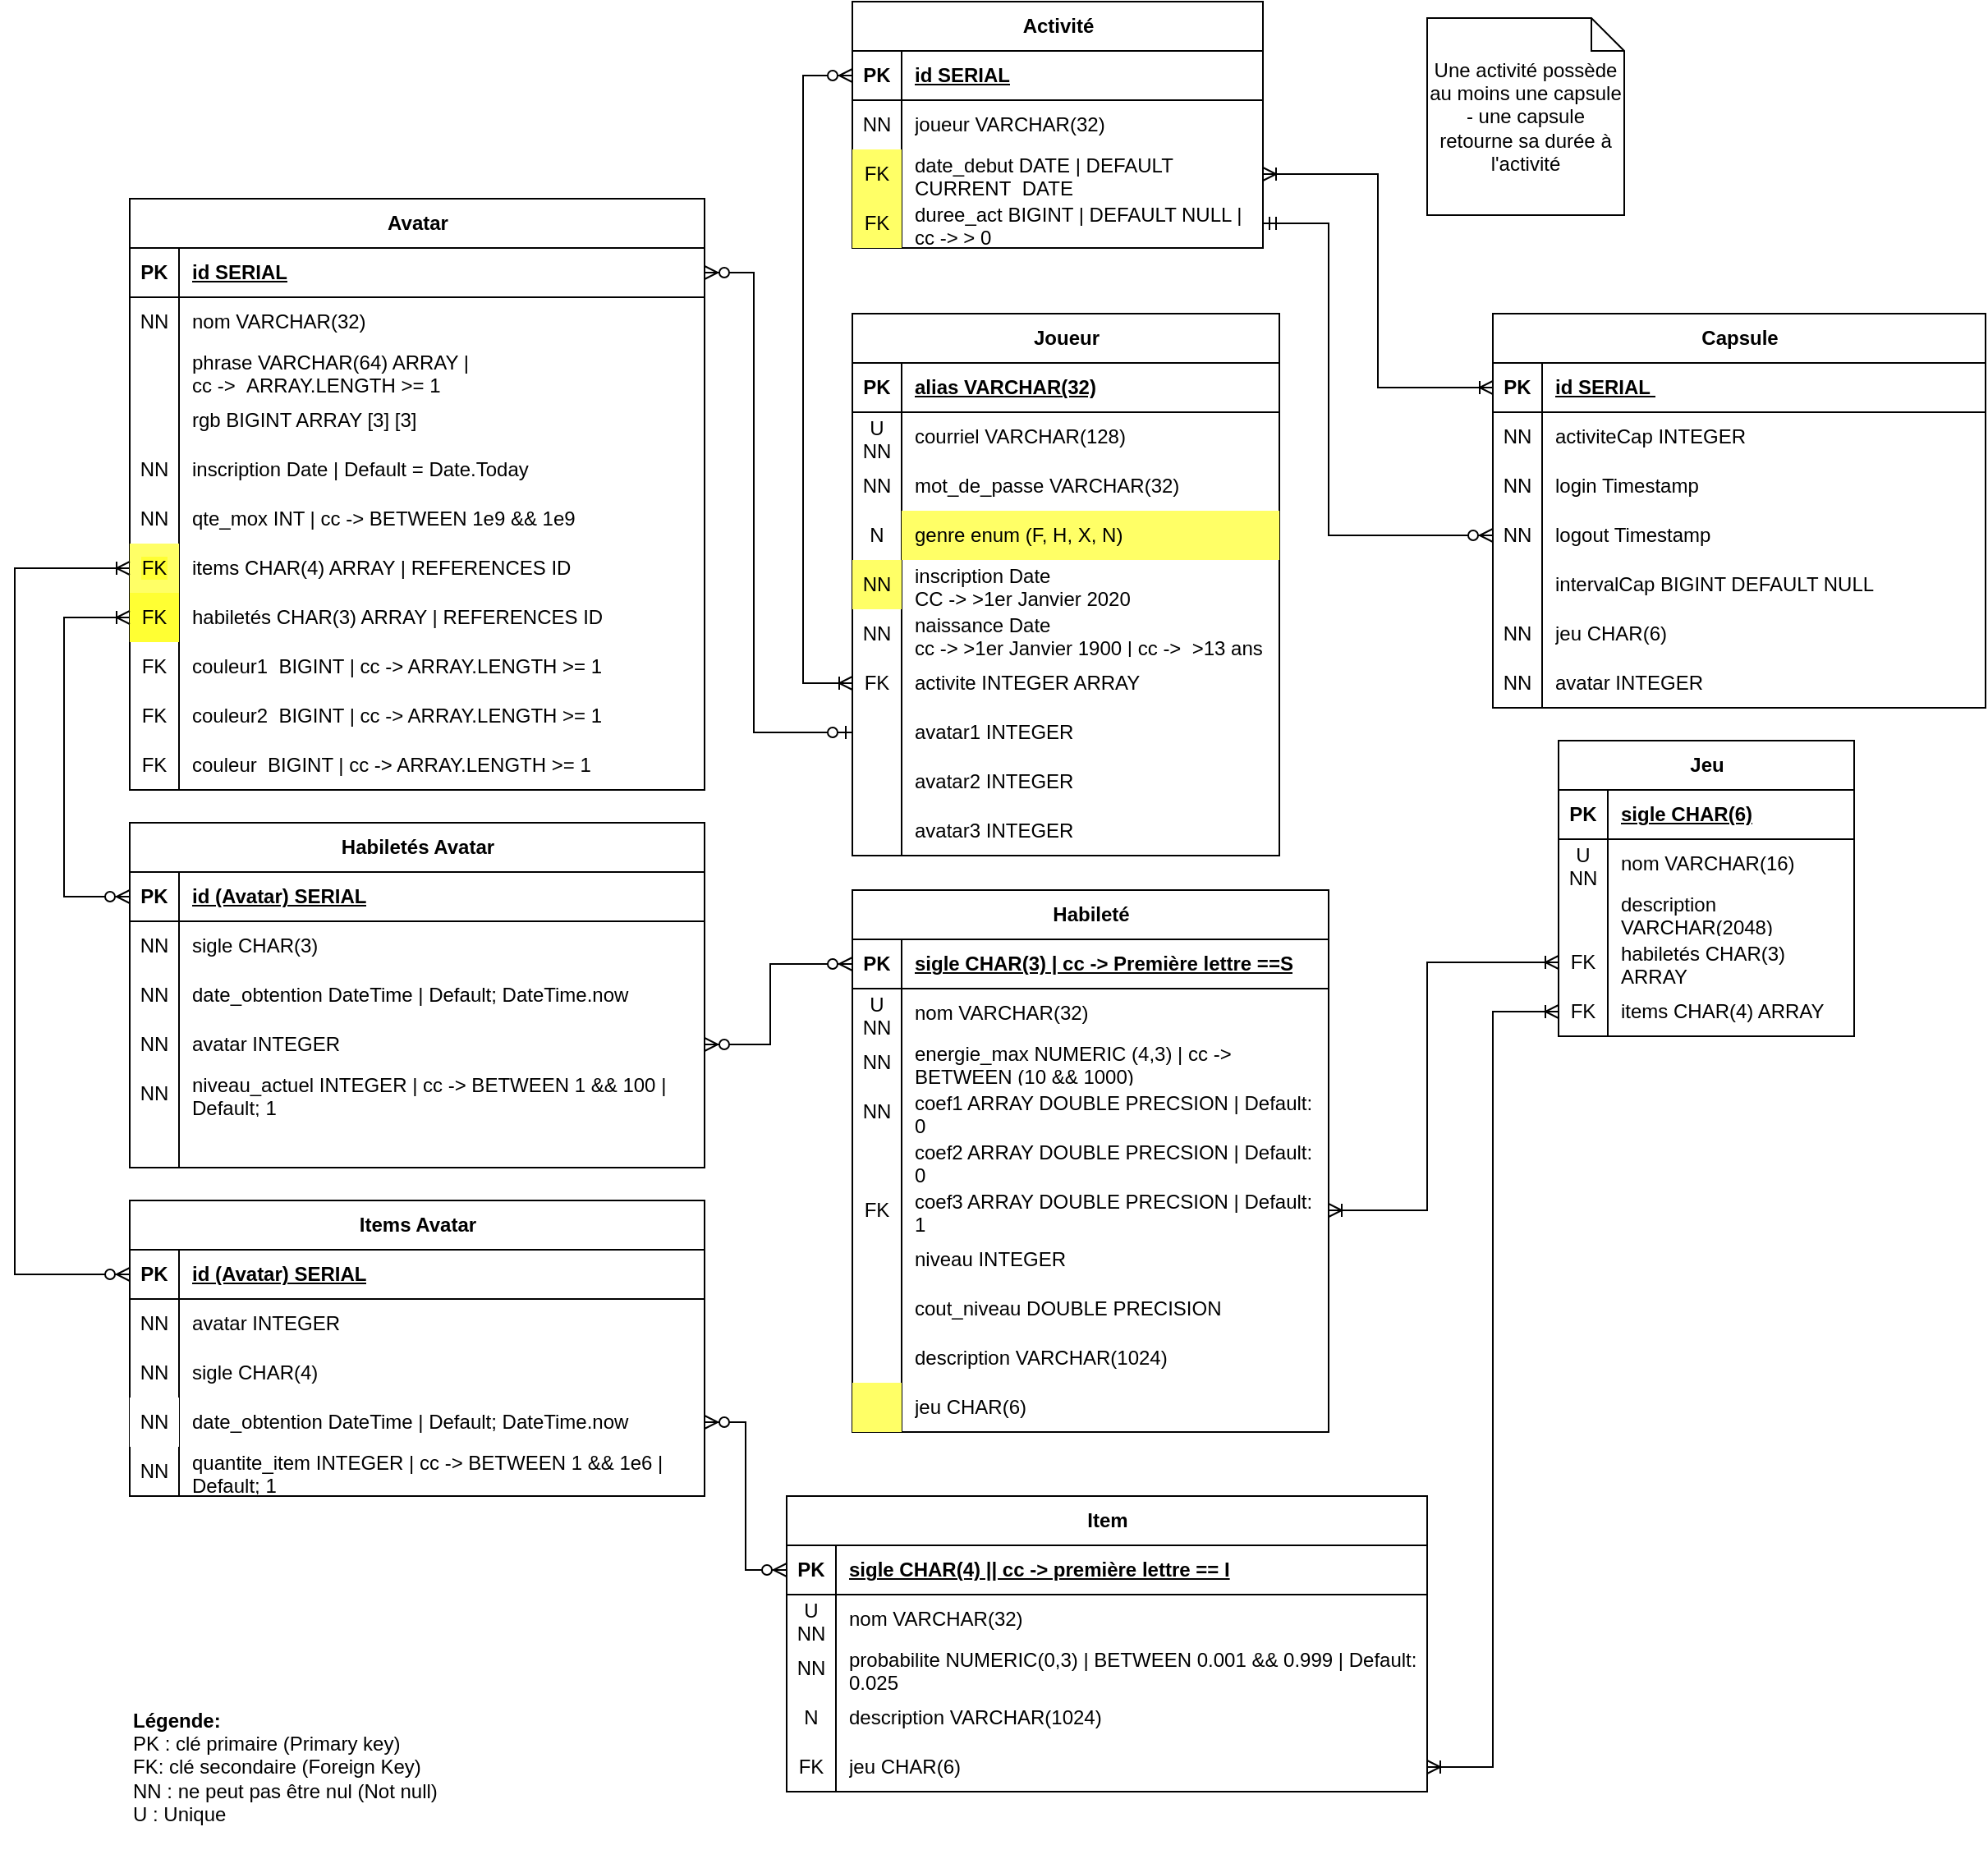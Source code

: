 <mxfile version="23.1.8" type="google">
  <diagram name="Page-1" id="RIoLju3YoahFzpqNlM8S">
    <mxGraphModel grid="1" page="1" gridSize="10" guides="1" tooltips="1" connect="1" arrows="1" fold="1" pageScale="1" pageWidth="827" pageHeight="1169" math="0" shadow="0">
      <root>
        <mxCell id="0" />
        <mxCell id="1" parent="0" />
        <mxCell id="WqWR_ZHzZURQpQg6EkxH-1" value="Joueur" style="shape=table;startSize=30;container=1;collapsible=1;childLayout=tableLayout;fixedRows=1;rowLines=0;fontStyle=1;align=center;resizeLast=1;html=1;" vertex="1" parent="1">
          <mxGeometry x="690" y="420" width="260" height="330" as="geometry" />
        </mxCell>
        <mxCell id="WqWR_ZHzZURQpQg6EkxH-2" value="" style="shape=tableRow;horizontal=0;startSize=0;swimlaneHead=0;swimlaneBody=0;fillColor=none;collapsible=0;dropTarget=0;points=[[0,0.5],[1,0.5]];portConstraint=eastwest;top=0;left=0;right=0;bottom=1;" vertex="1" parent="WqWR_ZHzZURQpQg6EkxH-1">
          <mxGeometry y="30" width="260" height="30" as="geometry" />
        </mxCell>
        <mxCell id="WqWR_ZHzZURQpQg6EkxH-3" value="PK" style="shape=partialRectangle;connectable=0;fillColor=none;top=0;left=0;bottom=0;right=0;fontStyle=1;overflow=hidden;whiteSpace=wrap;html=1;" vertex="1" parent="WqWR_ZHzZURQpQg6EkxH-2">
          <mxGeometry width="30" height="30" as="geometry">
            <mxRectangle width="30" height="30" as="alternateBounds" />
          </mxGeometry>
        </mxCell>
        <mxCell id="WqWR_ZHzZURQpQg6EkxH-4" value="alias VARCHAR(32)" style="shape=partialRectangle;connectable=0;fillColor=none;top=0;left=0;bottom=0;right=0;align=left;spacingLeft=6;fontStyle=5;overflow=hidden;whiteSpace=wrap;html=1;" vertex="1" parent="WqWR_ZHzZURQpQg6EkxH-2">
          <mxGeometry x="30" width="230" height="30" as="geometry">
            <mxRectangle width="230" height="30" as="alternateBounds" />
          </mxGeometry>
        </mxCell>
        <mxCell id="WqWR_ZHzZURQpQg6EkxH-5" value="" style="shape=tableRow;horizontal=0;startSize=0;swimlaneHead=0;swimlaneBody=0;fillColor=none;collapsible=0;dropTarget=0;points=[[0,0.5],[1,0.5]];portConstraint=eastwest;top=0;left=0;right=0;bottom=0;" vertex="1" parent="WqWR_ZHzZURQpQg6EkxH-1">
          <mxGeometry y="60" width="260" height="30" as="geometry" />
        </mxCell>
        <mxCell id="WqWR_ZHzZURQpQg6EkxH-6" value="U NN" style="shape=partialRectangle;connectable=0;fillColor=none;top=0;left=0;bottom=0;right=0;editable=1;overflow=hidden;whiteSpace=wrap;html=1;" vertex="1" parent="WqWR_ZHzZURQpQg6EkxH-5">
          <mxGeometry width="30" height="30" as="geometry">
            <mxRectangle width="30" height="30" as="alternateBounds" />
          </mxGeometry>
        </mxCell>
        <mxCell id="WqWR_ZHzZURQpQg6EkxH-7" value="courriel VARCHAR(128)" style="shape=partialRectangle;connectable=0;fillColor=none;top=0;left=0;bottom=0;right=0;align=left;spacingLeft=6;overflow=hidden;whiteSpace=wrap;html=1;" vertex="1" parent="WqWR_ZHzZURQpQg6EkxH-5">
          <mxGeometry x="30" width="230" height="30" as="geometry">
            <mxRectangle width="230" height="30" as="alternateBounds" />
          </mxGeometry>
        </mxCell>
        <mxCell id="WqWR_ZHzZURQpQg6EkxH-8" value="" style="shape=tableRow;horizontal=0;startSize=0;swimlaneHead=0;swimlaneBody=0;fillColor=none;collapsible=0;dropTarget=0;points=[[0,0.5],[1,0.5]];portConstraint=eastwest;top=0;left=0;right=0;bottom=0;" vertex="1" parent="WqWR_ZHzZURQpQg6EkxH-1">
          <mxGeometry y="90" width="260" height="30" as="geometry" />
        </mxCell>
        <mxCell id="WqWR_ZHzZURQpQg6EkxH-9" value="NN" style="shape=partialRectangle;connectable=0;fillColor=none;top=0;left=0;bottom=0;right=0;editable=1;overflow=hidden;whiteSpace=wrap;html=1;" vertex="1" parent="WqWR_ZHzZURQpQg6EkxH-8">
          <mxGeometry width="30" height="30" as="geometry">
            <mxRectangle width="30" height="30" as="alternateBounds" />
          </mxGeometry>
        </mxCell>
        <mxCell id="WqWR_ZHzZURQpQg6EkxH-10" value="mot_de_passe VARCHAR(32)" style="shape=partialRectangle;connectable=0;fillColor=none;top=0;left=0;bottom=0;right=0;align=left;spacingLeft=6;overflow=hidden;whiteSpace=wrap;html=1;" vertex="1" parent="WqWR_ZHzZURQpQg6EkxH-8">
          <mxGeometry x="30" width="230" height="30" as="geometry">
            <mxRectangle width="230" height="30" as="alternateBounds" />
          </mxGeometry>
        </mxCell>
        <mxCell id="WqWR_ZHzZURQpQg6EkxH-14" value="" style="shape=tableRow;horizontal=0;startSize=0;swimlaneHead=0;swimlaneBody=0;fillColor=none;collapsible=0;dropTarget=0;points=[[0,0.5],[1,0.5]];portConstraint=eastwest;top=0;left=0;right=0;bottom=0;" vertex="1" parent="WqWR_ZHzZURQpQg6EkxH-1">
          <mxGeometry y="120" width="260" height="30" as="geometry" />
        </mxCell>
        <mxCell id="WqWR_ZHzZURQpQg6EkxH-15" value="N" style="shape=partialRectangle;connectable=0;fillColor=none;top=0;left=0;bottom=0;right=0;editable=1;overflow=hidden;whiteSpace=wrap;html=1;" vertex="1" parent="WqWR_ZHzZURQpQg6EkxH-14">
          <mxGeometry width="30" height="30" as="geometry">
            <mxRectangle width="30" height="30" as="alternateBounds" />
          </mxGeometry>
        </mxCell>
        <mxCell id="WqWR_ZHzZURQpQg6EkxH-16" value="genre enum (F, H, X, N)" style="shape=partialRectangle;connectable=0;fillColor=#FFFF66;top=0;left=0;bottom=0;right=0;align=left;spacingLeft=6;overflow=hidden;whiteSpace=wrap;html=1;" vertex="1" parent="WqWR_ZHzZURQpQg6EkxH-14">
          <mxGeometry x="30" width="230" height="30" as="geometry">
            <mxRectangle width="230" height="30" as="alternateBounds" />
          </mxGeometry>
        </mxCell>
        <mxCell id="WqWR_ZHzZURQpQg6EkxH-20" value="" style="shape=tableRow;horizontal=0;startSize=0;swimlaneHead=0;swimlaneBody=0;fillColor=none;collapsible=0;dropTarget=0;points=[[0,0.5],[1,0.5]];portConstraint=eastwest;top=0;left=0;right=0;bottom=0;" vertex="1" parent="WqWR_ZHzZURQpQg6EkxH-1">
          <mxGeometry y="150" width="260" height="30" as="geometry" />
        </mxCell>
        <mxCell id="WqWR_ZHzZURQpQg6EkxH-21" value="NN" style="shape=partialRectangle;connectable=0;fillColor=#FFFF66;top=0;left=0;bottom=0;right=0;editable=1;overflow=hidden;whiteSpace=wrap;html=1;" vertex="1" parent="WqWR_ZHzZURQpQg6EkxH-20">
          <mxGeometry width="30" height="30" as="geometry">
            <mxRectangle width="30" height="30" as="alternateBounds" />
          </mxGeometry>
        </mxCell>
        <mxCell id="WqWR_ZHzZURQpQg6EkxH-22" value="inscription Date&amp;nbsp;&lt;br&gt;&lt;u&gt;CC -&amp;gt; &amp;gt;1er Janvier 2020&lt;/u&gt;" style="shape=partialRectangle;connectable=0;fillColor=none;top=0;left=0;bottom=0;right=0;align=left;spacingLeft=6;overflow=hidden;whiteSpace=wrap;html=1;" vertex="1" parent="WqWR_ZHzZURQpQg6EkxH-20">
          <mxGeometry x="30" width="230" height="30" as="geometry">
            <mxRectangle width="230" height="30" as="alternateBounds" />
          </mxGeometry>
        </mxCell>
        <mxCell id="WqWR_ZHzZURQpQg6EkxH-11" value="" style="shape=tableRow;horizontal=0;startSize=0;swimlaneHead=0;swimlaneBody=0;fillColor=none;collapsible=0;dropTarget=0;points=[[0,0.5],[1,0.5]];portConstraint=eastwest;top=0;left=0;right=0;bottom=0;" vertex="1" parent="WqWR_ZHzZURQpQg6EkxH-1">
          <mxGeometry y="180" width="260" height="30" as="geometry" />
        </mxCell>
        <mxCell id="WqWR_ZHzZURQpQg6EkxH-12" value="NN" style="shape=partialRectangle;connectable=0;fillColor=none;top=0;left=0;bottom=0;right=0;editable=1;overflow=hidden;whiteSpace=wrap;html=1;" vertex="1" parent="WqWR_ZHzZURQpQg6EkxH-11">
          <mxGeometry width="30" height="30" as="geometry">
            <mxRectangle width="30" height="30" as="alternateBounds" />
          </mxGeometry>
        </mxCell>
        <mxCell id="WqWR_ZHzZURQpQg6EkxH-13" value="naissance Date&lt;br&gt;cc -&amp;gt; &amp;gt;1er Janvier 1900 | cc -&amp;gt;&amp;nbsp; &amp;gt;13 ans" style="shape=partialRectangle;connectable=0;fillColor=none;top=0;left=0;bottom=0;right=0;align=left;spacingLeft=6;overflow=hidden;whiteSpace=wrap;html=1;" vertex="1" parent="WqWR_ZHzZURQpQg6EkxH-11">
          <mxGeometry x="30" width="230" height="30" as="geometry">
            <mxRectangle width="230" height="30" as="alternateBounds" />
          </mxGeometry>
        </mxCell>
        <mxCell id="HIsuUkj9hTMUl8DgI0Zi-1" value="" style="shape=tableRow;horizontal=0;startSize=0;swimlaneHead=0;swimlaneBody=0;fillColor=none;collapsible=0;dropTarget=0;points=[[0,0.5],[1,0.5]];portConstraint=eastwest;top=0;left=0;right=0;bottom=0;" vertex="1" parent="WqWR_ZHzZURQpQg6EkxH-1">
          <mxGeometry y="210" width="260" height="30" as="geometry" />
        </mxCell>
        <mxCell id="HIsuUkj9hTMUl8DgI0Zi-2" value="FK" style="shape=partialRectangle;connectable=0;fillColor=none;top=0;left=0;bottom=0;right=0;editable=1;overflow=hidden;whiteSpace=wrap;html=1;" vertex="1" parent="HIsuUkj9hTMUl8DgI0Zi-1">
          <mxGeometry width="30" height="30" as="geometry">
            <mxRectangle width="30" height="30" as="alternateBounds" />
          </mxGeometry>
        </mxCell>
        <mxCell id="HIsuUkj9hTMUl8DgI0Zi-3" value="activite INTEGER ARRAY" style="shape=partialRectangle;connectable=0;fillColor=none;top=0;left=0;bottom=0;right=0;align=left;spacingLeft=6;overflow=hidden;whiteSpace=wrap;html=1;" vertex="1" parent="HIsuUkj9hTMUl8DgI0Zi-1">
          <mxGeometry x="30" width="230" height="30" as="geometry">
            <mxRectangle width="230" height="30" as="alternateBounds" />
          </mxGeometry>
        </mxCell>
        <mxCell id="WqWR_ZHzZURQpQg6EkxH-184" value="" style="shape=tableRow;horizontal=0;startSize=0;swimlaneHead=0;swimlaneBody=0;fillColor=none;collapsible=0;dropTarget=0;points=[[0,0.5],[1,0.5]];portConstraint=eastwest;top=0;left=0;right=0;bottom=0;" vertex="1" parent="WqWR_ZHzZURQpQg6EkxH-1">
          <mxGeometry y="240" width="260" height="30" as="geometry" />
        </mxCell>
        <mxCell id="WqWR_ZHzZURQpQg6EkxH-185" value="" style="shape=partialRectangle;connectable=0;fillColor=none;top=0;left=0;bottom=0;right=0;editable=1;overflow=hidden;whiteSpace=wrap;html=1;" vertex="1" parent="WqWR_ZHzZURQpQg6EkxH-184">
          <mxGeometry width="30" height="30" as="geometry">
            <mxRectangle width="30" height="30" as="alternateBounds" />
          </mxGeometry>
        </mxCell>
        <mxCell id="WqWR_ZHzZURQpQg6EkxH-186" value="avatar1 INTEGER" style="shape=partialRectangle;connectable=0;fillColor=none;top=0;left=0;bottom=0;right=0;align=left;spacingLeft=6;overflow=hidden;whiteSpace=wrap;html=1;" vertex="1" parent="WqWR_ZHzZURQpQg6EkxH-184">
          <mxGeometry x="30" width="230" height="30" as="geometry">
            <mxRectangle width="230" height="30" as="alternateBounds" />
          </mxGeometry>
        </mxCell>
        <mxCell id="-ZJehGylz-YCowETlOdy-35" value="" style="shape=tableRow;horizontal=0;startSize=0;swimlaneHead=0;swimlaneBody=0;fillColor=none;collapsible=0;dropTarget=0;points=[[0,0.5],[1,0.5]];portConstraint=eastwest;top=0;left=0;right=0;bottom=0;" vertex="1" parent="WqWR_ZHzZURQpQg6EkxH-1">
          <mxGeometry y="270" width="260" height="30" as="geometry" />
        </mxCell>
        <mxCell id="-ZJehGylz-YCowETlOdy-36" value="" style="shape=partialRectangle;connectable=0;fillColor=none;top=0;left=0;bottom=0;right=0;editable=1;overflow=hidden;whiteSpace=wrap;html=1;" vertex="1" parent="-ZJehGylz-YCowETlOdy-35">
          <mxGeometry width="30" height="30" as="geometry">
            <mxRectangle width="30" height="30" as="alternateBounds" />
          </mxGeometry>
        </mxCell>
        <mxCell id="-ZJehGylz-YCowETlOdy-37" value="avatar2 INTEGER" style="shape=partialRectangle;connectable=0;fillColor=none;top=0;left=0;bottom=0;right=0;align=left;spacingLeft=6;overflow=hidden;whiteSpace=wrap;html=1;" vertex="1" parent="-ZJehGylz-YCowETlOdy-35">
          <mxGeometry x="30" width="230" height="30" as="geometry">
            <mxRectangle width="230" height="30" as="alternateBounds" />
          </mxGeometry>
        </mxCell>
        <mxCell id="-ZJehGylz-YCowETlOdy-38" value="" style="shape=tableRow;horizontal=0;startSize=0;swimlaneHead=0;swimlaneBody=0;fillColor=none;collapsible=0;dropTarget=0;points=[[0,0.5],[1,0.5]];portConstraint=eastwest;top=0;left=0;right=0;bottom=0;" vertex="1" parent="WqWR_ZHzZURQpQg6EkxH-1">
          <mxGeometry y="300" width="260" height="30" as="geometry" />
        </mxCell>
        <mxCell id="-ZJehGylz-YCowETlOdy-39" value="" style="shape=partialRectangle;connectable=0;fillColor=none;top=0;left=0;bottom=0;right=0;editable=1;overflow=hidden;whiteSpace=wrap;html=1;" vertex="1" parent="-ZJehGylz-YCowETlOdy-38">
          <mxGeometry width="30" height="30" as="geometry">
            <mxRectangle width="30" height="30" as="alternateBounds" />
          </mxGeometry>
        </mxCell>
        <mxCell id="-ZJehGylz-YCowETlOdy-40" value="avatar3 INTEGER" style="shape=partialRectangle;connectable=0;fillColor=none;top=0;left=0;bottom=0;right=0;align=left;spacingLeft=6;overflow=hidden;whiteSpace=wrap;html=1;" vertex="1" parent="-ZJehGylz-YCowETlOdy-38">
          <mxGeometry x="30" width="230" height="30" as="geometry">
            <mxRectangle width="230" height="30" as="alternateBounds" />
          </mxGeometry>
        </mxCell>
        <mxCell id="WqWR_ZHzZURQpQg6EkxH-23" value="Jeu" style="shape=table;startSize=30;container=1;collapsible=1;childLayout=tableLayout;fixedRows=1;rowLines=0;fontStyle=1;align=center;resizeLast=1;html=1;" vertex="1" parent="1">
          <mxGeometry x="1120" y="680" width="180" height="180" as="geometry" />
        </mxCell>
        <mxCell id="WqWR_ZHzZURQpQg6EkxH-24" value="" style="shape=tableRow;horizontal=0;startSize=0;swimlaneHead=0;swimlaneBody=0;fillColor=none;collapsible=0;dropTarget=0;points=[[0,0.5],[1,0.5]];portConstraint=eastwest;top=0;left=0;right=0;bottom=1;" vertex="1" parent="WqWR_ZHzZURQpQg6EkxH-23">
          <mxGeometry y="30" width="180" height="30" as="geometry" />
        </mxCell>
        <mxCell id="WqWR_ZHzZURQpQg6EkxH-25" value="PK" style="shape=partialRectangle;connectable=0;fillColor=none;top=0;left=0;bottom=0;right=0;fontStyle=1;overflow=hidden;whiteSpace=wrap;html=1;" vertex="1" parent="WqWR_ZHzZURQpQg6EkxH-24">
          <mxGeometry width="30" height="30" as="geometry">
            <mxRectangle width="30" height="30" as="alternateBounds" />
          </mxGeometry>
        </mxCell>
        <mxCell id="WqWR_ZHzZURQpQg6EkxH-26" value="sigle CHAR(6)" style="shape=partialRectangle;connectable=0;fillColor=none;top=0;left=0;bottom=0;right=0;align=left;spacingLeft=6;fontStyle=5;overflow=hidden;whiteSpace=wrap;html=1;" vertex="1" parent="WqWR_ZHzZURQpQg6EkxH-24">
          <mxGeometry x="30" width="150" height="30" as="geometry">
            <mxRectangle width="150" height="30" as="alternateBounds" />
          </mxGeometry>
        </mxCell>
        <mxCell id="WqWR_ZHzZURQpQg6EkxH-27" value="" style="shape=tableRow;horizontal=0;startSize=0;swimlaneHead=0;swimlaneBody=0;fillColor=none;collapsible=0;dropTarget=0;points=[[0,0.5],[1,0.5]];portConstraint=eastwest;top=0;left=0;right=0;bottom=0;" vertex="1" parent="WqWR_ZHzZURQpQg6EkxH-23">
          <mxGeometry y="60" width="180" height="30" as="geometry" />
        </mxCell>
        <mxCell id="WqWR_ZHzZURQpQg6EkxH-28" value="U&lt;br&gt;NN" style="shape=partialRectangle;connectable=0;fillColor=none;top=0;left=0;bottom=0;right=0;editable=1;overflow=hidden;whiteSpace=wrap;html=1;" vertex="1" parent="WqWR_ZHzZURQpQg6EkxH-27">
          <mxGeometry width="30" height="30" as="geometry">
            <mxRectangle width="30" height="30" as="alternateBounds" />
          </mxGeometry>
        </mxCell>
        <mxCell id="WqWR_ZHzZURQpQg6EkxH-29" value="nom VARCHAR(16)" style="shape=partialRectangle;connectable=0;fillColor=none;top=0;left=0;bottom=0;right=0;align=left;spacingLeft=6;overflow=hidden;whiteSpace=wrap;html=1;" vertex="1" parent="WqWR_ZHzZURQpQg6EkxH-27">
          <mxGeometry x="30" width="150" height="30" as="geometry">
            <mxRectangle width="150" height="30" as="alternateBounds" />
          </mxGeometry>
        </mxCell>
        <mxCell id="WqWR_ZHzZURQpQg6EkxH-30" value="" style="shape=tableRow;horizontal=0;startSize=0;swimlaneHead=0;swimlaneBody=0;fillColor=none;collapsible=0;dropTarget=0;points=[[0,0.5],[1,0.5]];portConstraint=eastwest;top=0;left=0;right=0;bottom=0;" vertex="1" parent="WqWR_ZHzZURQpQg6EkxH-23">
          <mxGeometry y="90" width="180" height="30" as="geometry" />
        </mxCell>
        <mxCell id="WqWR_ZHzZURQpQg6EkxH-31" value="" style="shape=partialRectangle;connectable=0;fillColor=none;top=0;left=0;bottom=0;right=0;editable=1;overflow=hidden;whiteSpace=wrap;html=1;" vertex="1" parent="WqWR_ZHzZURQpQg6EkxH-30">
          <mxGeometry width="30" height="30" as="geometry">
            <mxRectangle width="30" height="30" as="alternateBounds" />
          </mxGeometry>
        </mxCell>
        <mxCell id="WqWR_ZHzZURQpQg6EkxH-32" value="description VARCHAR(2048)" style="shape=partialRectangle;connectable=0;fillColor=none;top=0;left=0;bottom=0;right=0;align=left;spacingLeft=6;overflow=hidden;whiteSpace=wrap;html=1;" vertex="1" parent="WqWR_ZHzZURQpQg6EkxH-30">
          <mxGeometry x="30" width="150" height="30" as="geometry">
            <mxRectangle width="150" height="30" as="alternateBounds" />
          </mxGeometry>
        </mxCell>
        <mxCell id="WqWR_ZHzZURQpQg6EkxH-78" value="" style="shape=tableRow;horizontal=0;startSize=0;swimlaneHead=0;swimlaneBody=0;fillColor=none;collapsible=0;dropTarget=0;points=[[0,0.5],[1,0.5]];portConstraint=eastwest;top=0;left=0;right=0;bottom=0;" vertex="1" parent="WqWR_ZHzZURQpQg6EkxH-23">
          <mxGeometry y="120" width="180" height="30" as="geometry" />
        </mxCell>
        <mxCell id="WqWR_ZHzZURQpQg6EkxH-79" value="FK" style="shape=partialRectangle;connectable=0;fillColor=none;top=0;left=0;bottom=0;right=0;editable=1;overflow=hidden;whiteSpace=wrap;html=1;" vertex="1" parent="WqWR_ZHzZURQpQg6EkxH-78">
          <mxGeometry width="30" height="30" as="geometry">
            <mxRectangle width="30" height="30" as="alternateBounds" />
          </mxGeometry>
        </mxCell>
        <mxCell id="WqWR_ZHzZURQpQg6EkxH-80" value="habiletés CHAR(3) ARRAY" style="shape=partialRectangle;connectable=0;fillColor=none;top=0;left=0;bottom=0;right=0;align=left;spacingLeft=6;overflow=hidden;whiteSpace=wrap;html=1;" vertex="1" parent="WqWR_ZHzZURQpQg6EkxH-78">
          <mxGeometry x="30" width="150" height="30" as="geometry">
            <mxRectangle width="150" height="30" as="alternateBounds" />
          </mxGeometry>
        </mxCell>
        <mxCell id="WqWR_ZHzZURQpQg6EkxH-33" value="" style="shape=tableRow;horizontal=0;startSize=0;swimlaneHead=0;swimlaneBody=0;fillColor=none;collapsible=0;dropTarget=0;points=[[0,0.5],[1,0.5]];portConstraint=eastwest;top=0;left=0;right=0;bottom=0;" vertex="1" parent="WqWR_ZHzZURQpQg6EkxH-23">
          <mxGeometry y="150" width="180" height="30" as="geometry" />
        </mxCell>
        <mxCell id="WqWR_ZHzZURQpQg6EkxH-34" value="FK" style="shape=partialRectangle;connectable=0;fillColor=none;top=0;left=0;bottom=0;right=0;editable=1;overflow=hidden;whiteSpace=wrap;html=1;" vertex="1" parent="WqWR_ZHzZURQpQg6EkxH-33">
          <mxGeometry width="30" height="30" as="geometry">
            <mxRectangle width="30" height="30" as="alternateBounds" />
          </mxGeometry>
        </mxCell>
        <mxCell id="WqWR_ZHzZURQpQg6EkxH-35" value="items CHAR(4) ARRAY&amp;nbsp;" style="shape=partialRectangle;connectable=0;fillColor=none;top=0;left=0;bottom=0;right=0;align=left;spacingLeft=6;overflow=hidden;whiteSpace=wrap;html=1;" vertex="1" parent="WqWR_ZHzZURQpQg6EkxH-33">
          <mxGeometry x="30" width="150" height="30" as="geometry">
            <mxRectangle width="150" height="30" as="alternateBounds" />
          </mxGeometry>
        </mxCell>
        <mxCell id="WqWR_ZHzZURQpQg6EkxH-49" value="Habileté" style="shape=table;startSize=30;container=1;collapsible=1;childLayout=tableLayout;fixedRows=1;rowLines=0;fontStyle=1;align=center;resizeLast=1;html=1;" vertex="1" parent="1">
          <mxGeometry x="690" y="771" width="290" height="330" as="geometry" />
        </mxCell>
        <mxCell id="WqWR_ZHzZURQpQg6EkxH-50" value="" style="shape=tableRow;horizontal=0;startSize=0;swimlaneHead=0;swimlaneBody=0;fillColor=none;collapsible=0;dropTarget=0;points=[[0,0.5],[1,0.5]];portConstraint=eastwest;top=0;left=0;right=0;bottom=1;" vertex="1" parent="WqWR_ZHzZURQpQg6EkxH-49">
          <mxGeometry y="30" width="290" height="30" as="geometry" />
        </mxCell>
        <mxCell id="WqWR_ZHzZURQpQg6EkxH-51" value="PK" style="shape=partialRectangle;connectable=0;fillColor=none;top=0;left=0;bottom=0;right=0;fontStyle=1;overflow=hidden;whiteSpace=wrap;html=1;" vertex="1" parent="WqWR_ZHzZURQpQg6EkxH-50">
          <mxGeometry width="30" height="30" as="geometry">
            <mxRectangle width="30" height="30" as="alternateBounds" />
          </mxGeometry>
        </mxCell>
        <mxCell id="WqWR_ZHzZURQpQg6EkxH-52" value="sigle CHAR(3) | cc -&amp;gt; Première lettre ==S" style="shape=partialRectangle;connectable=0;fillColor=none;top=0;left=0;bottom=0;right=0;align=left;spacingLeft=6;fontStyle=5;overflow=hidden;whiteSpace=wrap;html=1;" vertex="1" parent="WqWR_ZHzZURQpQg6EkxH-50">
          <mxGeometry x="30" width="260" height="30" as="geometry">
            <mxRectangle width="260" height="30" as="alternateBounds" />
          </mxGeometry>
        </mxCell>
        <mxCell id="WqWR_ZHzZURQpQg6EkxH-53" value="" style="shape=tableRow;horizontal=0;startSize=0;swimlaneHead=0;swimlaneBody=0;fillColor=none;collapsible=0;dropTarget=0;points=[[0,0.5],[1,0.5]];portConstraint=eastwest;top=0;left=0;right=0;bottom=0;" vertex="1" parent="WqWR_ZHzZURQpQg6EkxH-49">
          <mxGeometry y="60" width="290" height="30" as="geometry" />
        </mxCell>
        <mxCell id="WqWR_ZHzZURQpQg6EkxH-54" value="U&lt;br&gt;NN" style="shape=partialRectangle;connectable=0;fillColor=none;top=0;left=0;bottom=0;right=0;editable=1;overflow=hidden;whiteSpace=wrap;html=1;" vertex="1" parent="WqWR_ZHzZURQpQg6EkxH-53">
          <mxGeometry width="30" height="30" as="geometry">
            <mxRectangle width="30" height="30" as="alternateBounds" />
          </mxGeometry>
        </mxCell>
        <mxCell id="WqWR_ZHzZURQpQg6EkxH-55" value="nom VARCHAR(32)" style="shape=partialRectangle;connectable=0;fillColor=none;top=0;left=0;bottom=0;right=0;align=left;spacingLeft=6;overflow=hidden;whiteSpace=wrap;html=1;" vertex="1" parent="WqWR_ZHzZURQpQg6EkxH-53">
          <mxGeometry x="30" width="260" height="30" as="geometry">
            <mxRectangle width="260" height="30" as="alternateBounds" />
          </mxGeometry>
        </mxCell>
        <mxCell id="WqWR_ZHzZURQpQg6EkxH-56" value="" style="shape=tableRow;horizontal=0;startSize=0;swimlaneHead=0;swimlaneBody=0;fillColor=none;collapsible=0;dropTarget=0;points=[[0,0.5],[1,0.5]];portConstraint=eastwest;top=0;left=0;right=0;bottom=0;" vertex="1" parent="WqWR_ZHzZURQpQg6EkxH-49">
          <mxGeometry y="90" width="290" height="30" as="geometry" />
        </mxCell>
        <mxCell id="WqWR_ZHzZURQpQg6EkxH-57" value="NN" style="shape=partialRectangle;connectable=0;fillColor=none;top=0;left=0;bottom=0;right=0;editable=1;overflow=hidden;whiteSpace=wrap;html=1;" vertex="1" parent="WqWR_ZHzZURQpQg6EkxH-56">
          <mxGeometry width="30" height="30" as="geometry">
            <mxRectangle width="30" height="30" as="alternateBounds" />
          </mxGeometry>
        </mxCell>
        <mxCell id="WqWR_ZHzZURQpQg6EkxH-58" value="energie_max NUMERIC (4,3) | cc -&amp;gt; BETWEEN (10 &amp;amp;&amp;amp; 1000)" style="shape=partialRectangle;connectable=0;fillColor=none;top=0;left=0;bottom=0;right=0;align=left;spacingLeft=6;overflow=hidden;whiteSpace=wrap;html=1;" vertex="1" parent="WqWR_ZHzZURQpQg6EkxH-56">
          <mxGeometry x="30" width="260" height="30" as="geometry">
            <mxRectangle width="260" height="30" as="alternateBounds" />
          </mxGeometry>
        </mxCell>
        <mxCell id="WqWR_ZHzZURQpQg6EkxH-59" value="" style="shape=tableRow;horizontal=0;startSize=0;swimlaneHead=0;swimlaneBody=0;fillColor=none;collapsible=0;dropTarget=0;points=[[0,0.5],[1,0.5]];portConstraint=eastwest;top=0;left=0;right=0;bottom=0;" vertex="1" parent="WqWR_ZHzZURQpQg6EkxH-49">
          <mxGeometry y="120" width="290" height="30" as="geometry" />
        </mxCell>
        <mxCell id="WqWR_ZHzZURQpQg6EkxH-60" value="NN" style="shape=partialRectangle;connectable=0;fillColor=none;top=0;left=0;bottom=0;right=0;editable=1;overflow=hidden;whiteSpace=wrap;html=1;" vertex="1" parent="WqWR_ZHzZURQpQg6EkxH-59">
          <mxGeometry width="30" height="30" as="geometry">
            <mxRectangle width="30" height="30" as="alternateBounds" />
          </mxGeometry>
        </mxCell>
        <mxCell id="WqWR_ZHzZURQpQg6EkxH-61" value="coef1 ARRAY DOUBLE PRECSION | Default: 0" style="shape=partialRectangle;connectable=0;fillColor=none;top=0;left=0;bottom=0;right=0;align=left;spacingLeft=6;overflow=hidden;whiteSpace=wrap;html=1;" vertex="1" parent="WqWR_ZHzZURQpQg6EkxH-59">
          <mxGeometry x="30" width="260" height="30" as="geometry">
            <mxRectangle width="260" height="30" as="alternateBounds" />
          </mxGeometry>
        </mxCell>
        <mxCell id="WqWR_ZHzZURQpQg6EkxH-62" value="" style="shape=tableRow;horizontal=0;startSize=0;swimlaneHead=0;swimlaneBody=0;fillColor=none;collapsible=0;dropTarget=0;points=[[0,0.5],[1,0.5]];portConstraint=eastwest;top=0;left=0;right=0;bottom=0;" vertex="1" parent="WqWR_ZHzZURQpQg6EkxH-49">
          <mxGeometry y="150" width="290" height="30" as="geometry" />
        </mxCell>
        <mxCell id="WqWR_ZHzZURQpQg6EkxH-63" value="" style="shape=partialRectangle;connectable=0;fillColor=none;top=0;left=0;bottom=0;right=0;editable=1;overflow=hidden;whiteSpace=wrap;html=1;" vertex="1" parent="WqWR_ZHzZURQpQg6EkxH-62">
          <mxGeometry width="30" height="30" as="geometry">
            <mxRectangle width="30" height="30" as="alternateBounds" />
          </mxGeometry>
        </mxCell>
        <mxCell id="WqWR_ZHzZURQpQg6EkxH-64" value="coef2 ARRAY DOUBLE PRECSION | Default: 0" style="shape=partialRectangle;connectable=0;fillColor=none;top=0;left=0;bottom=0;right=0;align=left;spacingLeft=6;overflow=hidden;whiteSpace=wrap;html=1;" vertex="1" parent="WqWR_ZHzZURQpQg6EkxH-62">
          <mxGeometry x="30" width="260" height="30" as="geometry">
            <mxRectangle width="260" height="30" as="alternateBounds" />
          </mxGeometry>
        </mxCell>
        <mxCell id="HIsuUkj9hTMUl8DgI0Zi-19" value="" style="shape=tableRow;horizontal=0;startSize=0;swimlaneHead=0;swimlaneBody=0;fillColor=none;collapsible=0;dropTarget=0;points=[[0,0.5],[1,0.5]];portConstraint=eastwest;top=0;left=0;right=0;bottom=0;" vertex="1" parent="WqWR_ZHzZURQpQg6EkxH-49">
          <mxGeometry y="180" width="290" height="30" as="geometry" />
        </mxCell>
        <mxCell id="HIsuUkj9hTMUl8DgI0Zi-20" value="FK" style="shape=partialRectangle;connectable=0;fillColor=none;top=0;left=0;bottom=0;right=0;editable=1;overflow=hidden;whiteSpace=wrap;html=1;" vertex="1" parent="HIsuUkj9hTMUl8DgI0Zi-19">
          <mxGeometry width="30" height="30" as="geometry">
            <mxRectangle width="30" height="30" as="alternateBounds" />
          </mxGeometry>
        </mxCell>
        <mxCell id="HIsuUkj9hTMUl8DgI0Zi-21" value="coef3 ARRAY DOUBLE PRECSION | Default: 1" style="shape=partialRectangle;connectable=0;fillColor=none;top=0;left=0;bottom=0;right=0;align=left;spacingLeft=6;overflow=hidden;whiteSpace=wrap;html=1;" vertex="1" parent="HIsuUkj9hTMUl8DgI0Zi-19">
          <mxGeometry x="30" width="260" height="30" as="geometry">
            <mxRectangle width="260" height="30" as="alternateBounds" />
          </mxGeometry>
        </mxCell>
        <mxCell id="-ZJehGylz-YCowETlOdy-41" value="" style="shape=tableRow;horizontal=0;startSize=0;swimlaneHead=0;swimlaneBody=0;fillColor=none;collapsible=0;dropTarget=0;points=[[0,0.5],[1,0.5]];portConstraint=eastwest;top=0;left=0;right=0;bottom=0;" vertex="1" parent="WqWR_ZHzZURQpQg6EkxH-49">
          <mxGeometry y="210" width="290" height="30" as="geometry" />
        </mxCell>
        <mxCell id="-ZJehGylz-YCowETlOdy-42" value="" style="shape=partialRectangle;connectable=0;fillColor=none;top=0;left=0;bottom=0;right=0;editable=1;overflow=hidden;whiteSpace=wrap;html=1;" vertex="1" parent="-ZJehGylz-YCowETlOdy-41">
          <mxGeometry width="30" height="30" as="geometry">
            <mxRectangle width="30" height="30" as="alternateBounds" />
          </mxGeometry>
        </mxCell>
        <mxCell id="-ZJehGylz-YCowETlOdy-43" value="niveau INTEGER" style="shape=partialRectangle;connectable=0;fillColor=none;top=0;left=0;bottom=0;right=0;align=left;spacingLeft=6;overflow=hidden;whiteSpace=wrap;html=1;" vertex="1" parent="-ZJehGylz-YCowETlOdy-41">
          <mxGeometry x="30" width="260" height="30" as="geometry">
            <mxRectangle width="260" height="30" as="alternateBounds" />
          </mxGeometry>
        </mxCell>
        <mxCell id="-ZJehGylz-YCowETlOdy-44" value="" style="shape=tableRow;horizontal=0;startSize=0;swimlaneHead=0;swimlaneBody=0;fillColor=none;collapsible=0;dropTarget=0;points=[[0,0.5],[1,0.5]];portConstraint=eastwest;top=0;left=0;right=0;bottom=0;" vertex="1" parent="WqWR_ZHzZURQpQg6EkxH-49">
          <mxGeometry y="240" width="290" height="30" as="geometry" />
        </mxCell>
        <mxCell id="-ZJehGylz-YCowETlOdy-45" value="" style="shape=partialRectangle;connectable=0;fillColor=none;top=0;left=0;bottom=0;right=0;editable=1;overflow=hidden;whiteSpace=wrap;html=1;" vertex="1" parent="-ZJehGylz-YCowETlOdy-44">
          <mxGeometry width="30" height="30" as="geometry">
            <mxRectangle width="30" height="30" as="alternateBounds" />
          </mxGeometry>
        </mxCell>
        <mxCell id="-ZJehGylz-YCowETlOdy-46" value="cout_niveau DOUBLE PRECISION" style="shape=partialRectangle;connectable=0;fillColor=none;top=0;left=0;bottom=0;right=0;align=left;spacingLeft=6;overflow=hidden;whiteSpace=wrap;html=1;" vertex="1" parent="-ZJehGylz-YCowETlOdy-44">
          <mxGeometry x="30" width="260" height="30" as="geometry">
            <mxRectangle width="260" height="30" as="alternateBounds" />
          </mxGeometry>
        </mxCell>
        <mxCell id="-ZJehGylz-YCowETlOdy-72" value="" style="shape=tableRow;horizontal=0;startSize=0;swimlaneHead=0;swimlaneBody=0;fillColor=none;collapsible=0;dropTarget=0;points=[[0,0.5],[1,0.5]];portConstraint=eastwest;top=0;left=0;right=0;bottom=0;" vertex="1" parent="WqWR_ZHzZURQpQg6EkxH-49">
          <mxGeometry y="270" width="290" height="30" as="geometry" />
        </mxCell>
        <mxCell id="-ZJehGylz-YCowETlOdy-73" value="" style="shape=partialRectangle;connectable=0;fillColor=none;top=0;left=0;bottom=0;right=0;editable=1;overflow=hidden;whiteSpace=wrap;html=1;" vertex="1" parent="-ZJehGylz-YCowETlOdy-72">
          <mxGeometry width="30" height="30" as="geometry">
            <mxRectangle width="30" height="30" as="alternateBounds" />
          </mxGeometry>
        </mxCell>
        <mxCell id="-ZJehGylz-YCowETlOdy-74" value="description VARCHAR(1024)" style="shape=partialRectangle;connectable=0;fillColor=none;top=0;left=0;bottom=0;right=0;align=left;spacingLeft=6;overflow=hidden;whiteSpace=wrap;html=1;" vertex="1" parent="-ZJehGylz-YCowETlOdy-72">
          <mxGeometry x="30" width="260" height="30" as="geometry">
            <mxRectangle width="260" height="30" as="alternateBounds" />
          </mxGeometry>
        </mxCell>
        <mxCell id="-ZJehGylz-YCowETlOdy-75" value="" style="shape=tableRow;horizontal=0;startSize=0;swimlaneHead=0;swimlaneBody=0;fillColor=none;collapsible=0;dropTarget=0;points=[[0,0.5],[1,0.5]];portConstraint=eastwest;top=0;left=0;right=0;bottom=0;" vertex="1" parent="WqWR_ZHzZURQpQg6EkxH-49">
          <mxGeometry y="300" width="290" height="30" as="geometry" />
        </mxCell>
        <mxCell id="-ZJehGylz-YCowETlOdy-76" value="" style="shape=partialRectangle;connectable=0;fillColor=#FFFF66;top=0;left=0;bottom=0;right=0;editable=1;overflow=hidden;whiteSpace=wrap;html=1;" vertex="1" parent="-ZJehGylz-YCowETlOdy-75">
          <mxGeometry width="30" height="30" as="geometry">
            <mxRectangle width="30" height="30" as="alternateBounds" />
          </mxGeometry>
        </mxCell>
        <mxCell id="-ZJehGylz-YCowETlOdy-77" value="jeu CHAR(6)" style="shape=partialRectangle;connectable=0;fillColor=none;top=0;left=0;bottom=0;right=0;align=left;spacingLeft=6;overflow=hidden;whiteSpace=wrap;html=1;" vertex="1" parent="-ZJehGylz-YCowETlOdy-75">
          <mxGeometry x="30" width="260" height="30" as="geometry">
            <mxRectangle width="260" height="30" as="alternateBounds" />
          </mxGeometry>
        </mxCell>
        <mxCell id="WqWR_ZHzZURQpQg6EkxH-65" value="Item" style="shape=table;startSize=30;container=1;collapsible=1;childLayout=tableLayout;fixedRows=1;rowLines=0;fontStyle=1;align=center;resizeLast=1;html=1;" vertex="1" parent="1">
          <mxGeometry x="650" y="1140" width="390" height="180" as="geometry" />
        </mxCell>
        <mxCell id="WqWR_ZHzZURQpQg6EkxH-66" value="" style="shape=tableRow;horizontal=0;startSize=0;swimlaneHead=0;swimlaneBody=0;fillColor=none;collapsible=0;dropTarget=0;points=[[0,0.5],[1,0.5]];portConstraint=eastwest;top=0;left=0;right=0;bottom=1;" vertex="1" parent="WqWR_ZHzZURQpQg6EkxH-65">
          <mxGeometry y="30" width="390" height="30" as="geometry" />
        </mxCell>
        <mxCell id="WqWR_ZHzZURQpQg6EkxH-67" value="PK" style="shape=partialRectangle;connectable=0;fillColor=none;top=0;left=0;bottom=0;right=0;fontStyle=1;overflow=hidden;whiteSpace=wrap;html=1;" vertex="1" parent="WqWR_ZHzZURQpQg6EkxH-66">
          <mxGeometry width="30" height="30" as="geometry">
            <mxRectangle width="30" height="30" as="alternateBounds" />
          </mxGeometry>
        </mxCell>
        <mxCell id="WqWR_ZHzZURQpQg6EkxH-68" value="sigle CHAR(4) || cc -&amp;gt; première lettre == I" style="shape=partialRectangle;connectable=0;fillColor=none;top=0;left=0;bottom=0;right=0;align=left;spacingLeft=6;fontStyle=5;overflow=hidden;whiteSpace=wrap;html=1;" vertex="1" parent="WqWR_ZHzZURQpQg6EkxH-66">
          <mxGeometry x="30" width="360" height="30" as="geometry">
            <mxRectangle width="360" height="30" as="alternateBounds" />
          </mxGeometry>
        </mxCell>
        <mxCell id="WqWR_ZHzZURQpQg6EkxH-69" value="" style="shape=tableRow;horizontal=0;startSize=0;swimlaneHead=0;swimlaneBody=0;fillColor=none;collapsible=0;dropTarget=0;points=[[0,0.5],[1,0.5]];portConstraint=eastwest;top=0;left=0;right=0;bottom=0;" vertex="1" parent="WqWR_ZHzZURQpQg6EkxH-65">
          <mxGeometry y="60" width="390" height="30" as="geometry" />
        </mxCell>
        <mxCell id="WqWR_ZHzZURQpQg6EkxH-70" value="U&lt;br&gt;NN" style="shape=partialRectangle;connectable=0;fillColor=none;top=0;left=0;bottom=0;right=0;editable=1;overflow=hidden;whiteSpace=wrap;html=1;" vertex="1" parent="WqWR_ZHzZURQpQg6EkxH-69">
          <mxGeometry width="30" height="30" as="geometry">
            <mxRectangle width="30" height="30" as="alternateBounds" />
          </mxGeometry>
        </mxCell>
        <mxCell id="WqWR_ZHzZURQpQg6EkxH-71" value="nom VARCHAR(32)" style="shape=partialRectangle;connectable=0;fillColor=none;top=0;left=0;bottom=0;right=0;align=left;spacingLeft=6;overflow=hidden;whiteSpace=wrap;html=1;" vertex="1" parent="WqWR_ZHzZURQpQg6EkxH-69">
          <mxGeometry x="30" width="360" height="30" as="geometry">
            <mxRectangle width="360" height="30" as="alternateBounds" />
          </mxGeometry>
        </mxCell>
        <mxCell id="WqWR_ZHzZURQpQg6EkxH-72" value="" style="shape=tableRow;horizontal=0;startSize=0;swimlaneHead=0;swimlaneBody=0;fillColor=none;collapsible=0;dropTarget=0;points=[[0,0.5],[1,0.5]];portConstraint=eastwest;top=0;left=0;right=0;bottom=0;" vertex="1" parent="WqWR_ZHzZURQpQg6EkxH-65">
          <mxGeometry y="90" width="390" height="30" as="geometry" />
        </mxCell>
        <mxCell id="WqWR_ZHzZURQpQg6EkxH-73" value="NN" style="shape=partialRectangle;connectable=0;fillColor=none;top=0;left=0;bottom=0;right=0;editable=1;overflow=hidden;whiteSpace=wrap;html=1;" vertex="1" parent="WqWR_ZHzZURQpQg6EkxH-72">
          <mxGeometry width="30" height="30" as="geometry">
            <mxRectangle width="30" height="30" as="alternateBounds" />
          </mxGeometry>
        </mxCell>
        <mxCell id="WqWR_ZHzZURQpQg6EkxH-74" value="probabilite NUMERIC(0,3) | BETWEEN 0.001 &amp;amp;&amp;amp; 0.999 | Default: 0.025" style="shape=partialRectangle;connectable=0;fillColor=none;top=0;left=0;bottom=0;right=0;align=left;spacingLeft=6;overflow=hidden;whiteSpace=wrap;html=1;" vertex="1" parent="WqWR_ZHzZURQpQg6EkxH-72">
          <mxGeometry x="30" width="360" height="30" as="geometry">
            <mxRectangle width="360" height="30" as="alternateBounds" />
          </mxGeometry>
        </mxCell>
        <mxCell id="HIsuUkj9hTMUl8DgI0Zi-26" value="" style="shape=tableRow;horizontal=0;startSize=0;swimlaneHead=0;swimlaneBody=0;fillColor=none;collapsible=0;dropTarget=0;points=[[0,0.5],[1,0.5]];portConstraint=eastwest;top=0;left=0;right=0;bottom=0;" vertex="1" parent="WqWR_ZHzZURQpQg6EkxH-65">
          <mxGeometry y="120" width="390" height="30" as="geometry" />
        </mxCell>
        <mxCell id="HIsuUkj9hTMUl8DgI0Zi-27" value="N" style="shape=partialRectangle;connectable=0;fillColor=none;top=0;left=0;bottom=0;right=0;editable=1;overflow=hidden;whiteSpace=wrap;html=1;" vertex="1" parent="HIsuUkj9hTMUl8DgI0Zi-26">
          <mxGeometry width="30" height="30" as="geometry">
            <mxRectangle width="30" height="30" as="alternateBounds" />
          </mxGeometry>
        </mxCell>
        <mxCell id="HIsuUkj9hTMUl8DgI0Zi-28" value="description VARCHAR(1024)" style="shape=partialRectangle;connectable=0;fillColor=none;top=0;left=0;bottom=0;right=0;align=left;spacingLeft=6;overflow=hidden;whiteSpace=wrap;html=1;" vertex="1" parent="HIsuUkj9hTMUl8DgI0Zi-26">
          <mxGeometry x="30" width="360" height="30" as="geometry">
            <mxRectangle width="360" height="30" as="alternateBounds" />
          </mxGeometry>
        </mxCell>
        <mxCell id="WqWR_ZHzZURQpQg6EkxH-75" value="" style="shape=tableRow;horizontal=0;startSize=0;swimlaneHead=0;swimlaneBody=0;fillColor=none;collapsible=0;dropTarget=0;points=[[0,0.5],[1,0.5]];portConstraint=eastwest;top=0;left=0;right=0;bottom=0;" vertex="1" parent="WqWR_ZHzZURQpQg6EkxH-65">
          <mxGeometry y="150" width="390" height="30" as="geometry" />
        </mxCell>
        <mxCell id="WqWR_ZHzZURQpQg6EkxH-76" value="FK" style="shape=partialRectangle;connectable=0;fillColor=none;top=0;left=0;bottom=0;right=0;editable=1;overflow=hidden;whiteSpace=wrap;html=1;" vertex="1" parent="WqWR_ZHzZURQpQg6EkxH-75">
          <mxGeometry width="30" height="30" as="geometry">
            <mxRectangle width="30" height="30" as="alternateBounds" />
          </mxGeometry>
        </mxCell>
        <mxCell id="WqWR_ZHzZURQpQg6EkxH-77" value="jeu CHAR(6)" style="shape=partialRectangle;connectable=0;fillColor=none;top=0;left=0;bottom=0;right=0;align=left;spacingLeft=6;overflow=hidden;whiteSpace=wrap;html=1;" vertex="1" parent="WqWR_ZHzZURQpQg6EkxH-75">
          <mxGeometry x="30" width="360" height="30" as="geometry">
            <mxRectangle width="360" height="30" as="alternateBounds" />
          </mxGeometry>
        </mxCell>
        <mxCell id="WqWR_ZHzZURQpQg6EkxH-81" value="Avatar" style="shape=table;startSize=30;container=1;collapsible=1;childLayout=tableLayout;fixedRows=1;rowLines=0;fontStyle=1;align=center;resizeLast=1;html=1;" vertex="1" parent="1">
          <mxGeometry x="250" y="350" width="350" height="360" as="geometry" />
        </mxCell>
        <mxCell id="WqWR_ZHzZURQpQg6EkxH-82" value="" style="shape=tableRow;horizontal=0;startSize=0;swimlaneHead=0;swimlaneBody=0;fillColor=none;collapsible=0;dropTarget=0;points=[[0,0.5],[1,0.5]];portConstraint=eastwest;top=0;left=0;right=0;bottom=1;" vertex="1" parent="WqWR_ZHzZURQpQg6EkxH-81">
          <mxGeometry y="30" width="350" height="30" as="geometry" />
        </mxCell>
        <mxCell id="WqWR_ZHzZURQpQg6EkxH-83" value="PK" style="shape=partialRectangle;connectable=0;fillColor=none;top=0;left=0;bottom=0;right=0;fontStyle=1;overflow=hidden;whiteSpace=wrap;html=1;" vertex="1" parent="WqWR_ZHzZURQpQg6EkxH-82">
          <mxGeometry width="30" height="30" as="geometry">
            <mxRectangle width="30" height="30" as="alternateBounds" />
          </mxGeometry>
        </mxCell>
        <mxCell id="WqWR_ZHzZURQpQg6EkxH-84" value="id SERIAL" style="shape=partialRectangle;connectable=0;fillColor=none;top=0;left=0;bottom=0;right=0;align=left;spacingLeft=6;fontStyle=5;overflow=hidden;whiteSpace=wrap;html=1;" vertex="1" parent="WqWR_ZHzZURQpQg6EkxH-82">
          <mxGeometry x="30" width="320" height="30" as="geometry">
            <mxRectangle width="320" height="30" as="alternateBounds" />
          </mxGeometry>
        </mxCell>
        <mxCell id="WqWR_ZHzZURQpQg6EkxH-85" value="" style="shape=tableRow;horizontal=0;startSize=0;swimlaneHead=0;swimlaneBody=0;fillColor=none;collapsible=0;dropTarget=0;points=[[0,0.5],[1,0.5]];portConstraint=eastwest;top=0;left=0;right=0;bottom=0;" vertex="1" parent="WqWR_ZHzZURQpQg6EkxH-81">
          <mxGeometry y="60" width="350" height="30" as="geometry" />
        </mxCell>
        <mxCell id="WqWR_ZHzZURQpQg6EkxH-86" value="NN" style="shape=partialRectangle;connectable=0;fillColor=none;top=0;left=0;bottom=0;right=0;editable=1;overflow=hidden;whiteSpace=wrap;html=1;" vertex="1" parent="WqWR_ZHzZURQpQg6EkxH-85">
          <mxGeometry width="30" height="30" as="geometry">
            <mxRectangle width="30" height="30" as="alternateBounds" />
          </mxGeometry>
        </mxCell>
        <mxCell id="WqWR_ZHzZURQpQg6EkxH-87" value="nom VARCHAR(32)" style="shape=partialRectangle;connectable=0;fillColor=none;top=0;left=0;bottom=0;right=0;align=left;spacingLeft=6;overflow=hidden;whiteSpace=wrap;html=1;" vertex="1" parent="WqWR_ZHzZURQpQg6EkxH-85">
          <mxGeometry x="30" width="320" height="30" as="geometry">
            <mxRectangle width="320" height="30" as="alternateBounds" />
          </mxGeometry>
        </mxCell>
        <mxCell id="WqWR_ZHzZURQpQg6EkxH-88" value="" style="shape=tableRow;horizontal=0;startSize=0;swimlaneHead=0;swimlaneBody=0;fillColor=none;collapsible=0;dropTarget=0;points=[[0,0.5],[1,0.5]];portConstraint=eastwest;top=0;left=0;right=0;bottom=0;" vertex="1" parent="WqWR_ZHzZURQpQg6EkxH-81">
          <mxGeometry y="90" width="350" height="30" as="geometry" />
        </mxCell>
        <mxCell id="WqWR_ZHzZURQpQg6EkxH-89" value="" style="shape=partialRectangle;connectable=0;fillColor=none;top=0;left=0;bottom=0;right=0;editable=1;overflow=hidden;whiteSpace=wrap;html=1;" vertex="1" parent="WqWR_ZHzZURQpQg6EkxH-88">
          <mxGeometry width="30" height="30" as="geometry">
            <mxRectangle width="30" height="30" as="alternateBounds" />
          </mxGeometry>
        </mxCell>
        <mxCell id="WqWR_ZHzZURQpQg6EkxH-90" value="phrase VARCHAR(64) ARRAY | &lt;br&gt;cc -&amp;gt;&amp;nbsp;&amp;nbsp;ARRAY.LENGTH &amp;gt;= 1" style="shape=partialRectangle;connectable=0;fillColor=none;top=0;left=0;bottom=0;right=0;align=left;spacingLeft=6;overflow=hidden;whiteSpace=wrap;html=1;" vertex="1" parent="WqWR_ZHzZURQpQg6EkxH-88">
          <mxGeometry x="30" width="320" height="30" as="geometry">
            <mxRectangle width="320" height="30" as="alternateBounds" />
          </mxGeometry>
        </mxCell>
        <mxCell id="WqWR_ZHzZURQpQg6EkxH-120" value="" style="shape=tableRow;horizontal=0;startSize=0;swimlaneHead=0;swimlaneBody=0;fillColor=none;collapsible=0;dropTarget=0;points=[[0,0.5],[1,0.5]];portConstraint=eastwest;top=0;left=0;right=0;bottom=0;" vertex="1" parent="WqWR_ZHzZURQpQg6EkxH-81">
          <mxGeometry y="120" width="350" height="30" as="geometry" />
        </mxCell>
        <mxCell id="WqWR_ZHzZURQpQg6EkxH-121" value="" style="shape=partialRectangle;connectable=0;fillColor=none;top=0;left=0;bottom=0;right=0;editable=1;overflow=hidden;whiteSpace=wrap;html=1;" vertex="1" parent="WqWR_ZHzZURQpQg6EkxH-120">
          <mxGeometry width="30" height="30" as="geometry">
            <mxRectangle width="30" height="30" as="alternateBounds" />
          </mxGeometry>
        </mxCell>
        <mxCell id="WqWR_ZHzZURQpQg6EkxH-122" value="rgb BIGINT ARRAY [3] [3]" style="shape=partialRectangle;connectable=0;fillColor=none;top=0;left=0;bottom=0;right=0;align=left;spacingLeft=6;overflow=hidden;whiteSpace=wrap;html=1;" vertex="1" parent="WqWR_ZHzZURQpQg6EkxH-120">
          <mxGeometry x="30" width="320" height="30" as="geometry">
            <mxRectangle width="320" height="30" as="alternateBounds" />
          </mxGeometry>
        </mxCell>
        <mxCell id="WqWR_ZHzZURQpQg6EkxH-123" value="" style="shape=tableRow;horizontal=0;startSize=0;swimlaneHead=0;swimlaneBody=0;fillColor=none;collapsible=0;dropTarget=0;points=[[0,0.5],[1,0.5]];portConstraint=eastwest;top=0;left=0;right=0;bottom=0;" vertex="1" parent="WqWR_ZHzZURQpQg6EkxH-81">
          <mxGeometry y="150" width="350" height="30" as="geometry" />
        </mxCell>
        <mxCell id="WqWR_ZHzZURQpQg6EkxH-124" value="NN" style="shape=partialRectangle;connectable=0;fillColor=none;top=0;left=0;bottom=0;right=0;editable=1;overflow=hidden;whiteSpace=wrap;html=1;" vertex="1" parent="WqWR_ZHzZURQpQg6EkxH-123">
          <mxGeometry width="30" height="30" as="geometry">
            <mxRectangle width="30" height="30" as="alternateBounds" />
          </mxGeometry>
        </mxCell>
        <mxCell id="WqWR_ZHzZURQpQg6EkxH-125" value="inscription Date | Default = Date.Today" style="shape=partialRectangle;connectable=0;fillColor=none;top=0;left=0;bottom=0;right=0;align=left;spacingLeft=6;overflow=hidden;whiteSpace=wrap;html=1;" vertex="1" parent="WqWR_ZHzZURQpQg6EkxH-123">
          <mxGeometry x="30" width="320" height="30" as="geometry">
            <mxRectangle width="320" height="30" as="alternateBounds" />
          </mxGeometry>
        </mxCell>
        <mxCell id="WqWR_ZHzZURQpQg6EkxH-126" value="" style="shape=tableRow;horizontal=0;startSize=0;swimlaneHead=0;swimlaneBody=0;fillColor=none;collapsible=0;dropTarget=0;points=[[0,0.5],[1,0.5]];portConstraint=eastwest;top=0;left=0;right=0;bottom=0;" vertex="1" parent="WqWR_ZHzZURQpQg6EkxH-81">
          <mxGeometry y="180" width="350" height="30" as="geometry" />
        </mxCell>
        <mxCell id="WqWR_ZHzZURQpQg6EkxH-127" value="NN" style="shape=partialRectangle;connectable=0;fillColor=none;top=0;left=0;bottom=0;right=0;editable=1;overflow=hidden;whiteSpace=wrap;html=1;" vertex="1" parent="WqWR_ZHzZURQpQg6EkxH-126">
          <mxGeometry width="30" height="30" as="geometry">
            <mxRectangle width="30" height="30" as="alternateBounds" />
          </mxGeometry>
        </mxCell>
        <mxCell id="WqWR_ZHzZURQpQg6EkxH-128" value="qte_mox INT | cc -&amp;gt; BETWEEN 1e9 &amp;amp;&amp;amp; 1e9" style="shape=partialRectangle;connectable=0;fillColor=none;top=0;left=0;bottom=0;right=0;align=left;spacingLeft=6;overflow=hidden;whiteSpace=wrap;html=1;" vertex="1" parent="WqWR_ZHzZURQpQg6EkxH-126">
          <mxGeometry x="30" width="320" height="30" as="geometry">
            <mxRectangle width="320" height="30" as="alternateBounds" />
          </mxGeometry>
        </mxCell>
        <mxCell id="HIsuUkj9hTMUl8DgI0Zi-4" value="" style="shape=tableRow;horizontal=0;startSize=0;swimlaneHead=0;swimlaneBody=0;fillColor=none;collapsible=0;dropTarget=0;points=[[0,0.5],[1,0.5]];portConstraint=eastwest;top=0;left=0;right=0;bottom=0;" vertex="1" parent="WqWR_ZHzZURQpQg6EkxH-81">
          <mxGeometry y="210" width="350" height="30" as="geometry" />
        </mxCell>
        <mxCell id="HIsuUkj9hTMUl8DgI0Zi-5" value="&lt;span style=&quot;background-color: rgb(255, 255, 51);&quot;&gt;FK&lt;/span&gt;" style="shape=partialRectangle;connectable=0;fillColor=#FFFF66;top=0;left=0;bottom=0;right=0;editable=1;overflow=hidden;whiteSpace=wrap;html=1;strokeColor=#FFFF66;" vertex="1" parent="HIsuUkj9hTMUl8DgI0Zi-4">
          <mxGeometry width="30" height="30" as="geometry">
            <mxRectangle width="30" height="30" as="alternateBounds" />
          </mxGeometry>
        </mxCell>
        <mxCell id="HIsuUkj9hTMUl8DgI0Zi-6" value="items CHAR(4) ARRAY | REFERENCES ID&amp;nbsp;" style="shape=partialRectangle;connectable=0;fillColor=none;top=0;left=0;bottom=0;right=0;align=left;spacingLeft=6;overflow=hidden;whiteSpace=wrap;html=1;" vertex="1" parent="HIsuUkj9hTMUl8DgI0Zi-4">
          <mxGeometry x="30" width="320" height="30" as="geometry">
            <mxRectangle width="320" height="30" as="alternateBounds" />
          </mxGeometry>
        </mxCell>
        <mxCell id="WqWR_ZHzZURQpQg6EkxH-91" value="" style="shape=tableRow;horizontal=0;startSize=0;swimlaneHead=0;swimlaneBody=0;fillColor=none;collapsible=0;dropTarget=0;points=[[0,0.5],[1,0.5]];portConstraint=eastwest;top=0;left=0;right=0;bottom=0;" vertex="1" parent="WqWR_ZHzZURQpQg6EkxH-81">
          <mxGeometry y="240" width="350" height="30" as="geometry" />
        </mxCell>
        <mxCell id="WqWR_ZHzZURQpQg6EkxH-92" value="FK" style="shape=partialRectangle;connectable=0;fillColor=#FFFF33;top=0;left=0;bottom=0;right=0;editable=1;overflow=hidden;whiteSpace=wrap;html=1;" vertex="1" parent="WqWR_ZHzZURQpQg6EkxH-91">
          <mxGeometry width="30" height="30" as="geometry">
            <mxRectangle width="30" height="30" as="alternateBounds" />
          </mxGeometry>
        </mxCell>
        <mxCell id="WqWR_ZHzZURQpQg6EkxH-93" value="habiletés CHAR(3) ARRAY | REFERENCES ID" style="shape=partialRectangle;connectable=0;fillColor=none;top=0;left=0;bottom=0;right=0;align=left;spacingLeft=6;overflow=hidden;whiteSpace=wrap;html=1;" vertex="1" parent="WqWR_ZHzZURQpQg6EkxH-91">
          <mxGeometry x="30" width="320" height="30" as="geometry">
            <mxRectangle width="320" height="30" as="alternateBounds" />
          </mxGeometry>
        </mxCell>
        <mxCell id="-ZJehGylz-YCowETlOdy-1" value="" style="shape=tableRow;horizontal=0;startSize=0;swimlaneHead=0;swimlaneBody=0;fillColor=none;collapsible=0;dropTarget=0;points=[[0,0.5],[1,0.5]];portConstraint=eastwest;top=0;left=0;right=0;bottom=0;" vertex="1" parent="WqWR_ZHzZURQpQg6EkxH-81">
          <mxGeometry y="270" width="350" height="30" as="geometry" />
        </mxCell>
        <mxCell id="-ZJehGylz-YCowETlOdy-2" value="FK" style="shape=partialRectangle;connectable=0;fillColor=none;top=0;left=0;bottom=0;right=0;editable=1;overflow=hidden;whiteSpace=wrap;html=1;" vertex="1" parent="-ZJehGylz-YCowETlOdy-1">
          <mxGeometry width="30" height="30" as="geometry">
            <mxRectangle width="30" height="30" as="alternateBounds" />
          </mxGeometry>
        </mxCell>
        <mxCell id="-ZJehGylz-YCowETlOdy-3" value="couleur1&amp;nbsp; BIGINT | cc -&amp;gt; ARRAY.LENGTH &amp;gt;= 1" style="shape=partialRectangle;connectable=0;fillColor=none;top=0;left=0;bottom=0;right=0;align=left;spacingLeft=6;overflow=hidden;whiteSpace=wrap;html=1;" vertex="1" parent="-ZJehGylz-YCowETlOdy-1">
          <mxGeometry x="30" width="320" height="30" as="geometry">
            <mxRectangle width="320" height="30" as="alternateBounds" />
          </mxGeometry>
        </mxCell>
        <mxCell id="-ZJehGylz-YCowETlOdy-4" value="" style="shape=tableRow;horizontal=0;startSize=0;swimlaneHead=0;swimlaneBody=0;fillColor=none;collapsible=0;dropTarget=0;points=[[0,0.5],[1,0.5]];portConstraint=eastwest;top=0;left=0;right=0;bottom=0;" vertex="1" parent="WqWR_ZHzZURQpQg6EkxH-81">
          <mxGeometry y="300" width="350" height="30" as="geometry" />
        </mxCell>
        <mxCell id="-ZJehGylz-YCowETlOdy-5" value="FK" style="shape=partialRectangle;connectable=0;fillColor=none;top=0;left=0;bottom=0;right=0;editable=1;overflow=hidden;whiteSpace=wrap;html=1;" vertex="1" parent="-ZJehGylz-YCowETlOdy-4">
          <mxGeometry width="30" height="30" as="geometry">
            <mxRectangle width="30" height="30" as="alternateBounds" />
          </mxGeometry>
        </mxCell>
        <mxCell id="-ZJehGylz-YCowETlOdy-6" value="couleur2&amp;nbsp; BIGINT | cc -&amp;gt; ARRAY.LENGTH &amp;gt;= 1" style="shape=partialRectangle;connectable=0;fillColor=none;top=0;left=0;bottom=0;right=0;align=left;spacingLeft=6;overflow=hidden;whiteSpace=wrap;html=1;" vertex="1" parent="-ZJehGylz-YCowETlOdy-4">
          <mxGeometry x="30" width="320" height="30" as="geometry">
            <mxRectangle width="320" height="30" as="alternateBounds" />
          </mxGeometry>
        </mxCell>
        <mxCell id="-ZJehGylz-YCowETlOdy-7" value="" style="shape=tableRow;horizontal=0;startSize=0;swimlaneHead=0;swimlaneBody=0;fillColor=none;collapsible=0;dropTarget=0;points=[[0,0.5],[1,0.5]];portConstraint=eastwest;top=0;left=0;right=0;bottom=0;" vertex="1" parent="WqWR_ZHzZURQpQg6EkxH-81">
          <mxGeometry y="330" width="350" height="30" as="geometry" />
        </mxCell>
        <mxCell id="-ZJehGylz-YCowETlOdy-8" value="FK" style="shape=partialRectangle;connectable=0;fillColor=none;top=0;left=0;bottom=0;right=0;editable=1;overflow=hidden;whiteSpace=wrap;html=1;" vertex="1" parent="-ZJehGylz-YCowETlOdy-7">
          <mxGeometry width="30" height="30" as="geometry">
            <mxRectangle width="30" height="30" as="alternateBounds" />
          </mxGeometry>
        </mxCell>
        <mxCell id="-ZJehGylz-YCowETlOdy-9" value="couleur&amp;nbsp; BIGINT | cc -&amp;gt; ARRAY.LENGTH &amp;gt;= 1" style="shape=partialRectangle;connectable=0;fillColor=none;top=0;left=0;bottom=0;right=0;align=left;spacingLeft=6;overflow=hidden;whiteSpace=wrap;html=1;" vertex="1" parent="-ZJehGylz-YCowETlOdy-7">
          <mxGeometry x="30" width="320" height="30" as="geometry">
            <mxRectangle width="320" height="30" as="alternateBounds" />
          </mxGeometry>
        </mxCell>
        <mxCell id="WqWR_ZHzZURQpQg6EkxH-129" value="Habiletés Avatar" style="shape=table;startSize=30;container=1;collapsible=1;childLayout=tableLayout;fixedRows=1;rowLines=0;fontStyle=1;align=center;resizeLast=1;html=1;" vertex="1" parent="1">
          <mxGeometry x="250" y="730" width="350" height="210" as="geometry" />
        </mxCell>
        <mxCell id="WqWR_ZHzZURQpQg6EkxH-130" value="" style="shape=tableRow;horizontal=0;startSize=0;swimlaneHead=0;swimlaneBody=0;fillColor=none;collapsible=0;dropTarget=0;points=[[0,0.5],[1,0.5]];portConstraint=eastwest;top=0;left=0;right=0;bottom=1;" vertex="1" parent="WqWR_ZHzZURQpQg6EkxH-129">
          <mxGeometry y="30" width="350" height="30" as="geometry" />
        </mxCell>
        <mxCell id="WqWR_ZHzZURQpQg6EkxH-131" value="PK" style="shape=partialRectangle;connectable=0;fillColor=none;top=0;left=0;bottom=0;right=0;fontStyle=1;overflow=hidden;whiteSpace=wrap;html=1;" vertex="1" parent="WqWR_ZHzZURQpQg6EkxH-130">
          <mxGeometry width="30" height="30" as="geometry">
            <mxRectangle width="30" height="30" as="alternateBounds" />
          </mxGeometry>
        </mxCell>
        <mxCell id="WqWR_ZHzZURQpQg6EkxH-132" value="id (Avatar) SERIAL" style="shape=partialRectangle;connectable=0;fillColor=none;top=0;left=0;bottom=0;right=0;align=left;spacingLeft=6;fontStyle=5;overflow=hidden;whiteSpace=wrap;html=1;" vertex="1" parent="WqWR_ZHzZURQpQg6EkxH-130">
          <mxGeometry x="30" width="320" height="30" as="geometry">
            <mxRectangle width="320" height="30" as="alternateBounds" />
          </mxGeometry>
        </mxCell>
        <mxCell id="WqWR_ZHzZURQpQg6EkxH-133" value="" style="shape=tableRow;horizontal=0;startSize=0;swimlaneHead=0;swimlaneBody=0;fillColor=none;collapsible=0;dropTarget=0;points=[[0,0.5],[1,0.5]];portConstraint=eastwest;top=0;left=0;right=0;bottom=0;" vertex="1" parent="WqWR_ZHzZURQpQg6EkxH-129">
          <mxGeometry y="60" width="350" height="30" as="geometry" />
        </mxCell>
        <mxCell id="WqWR_ZHzZURQpQg6EkxH-134" value="NN" style="shape=partialRectangle;connectable=0;fillColor=none;top=0;left=0;bottom=0;right=0;editable=1;overflow=hidden;whiteSpace=wrap;html=1;" vertex="1" parent="WqWR_ZHzZURQpQg6EkxH-133">
          <mxGeometry width="30" height="30" as="geometry">
            <mxRectangle width="30" height="30" as="alternateBounds" />
          </mxGeometry>
        </mxCell>
        <mxCell id="WqWR_ZHzZURQpQg6EkxH-135" value="sigle CHAR(3)" style="shape=partialRectangle;connectable=0;fillColor=none;top=0;left=0;bottom=0;right=0;align=left;spacingLeft=6;overflow=hidden;whiteSpace=wrap;html=1;" vertex="1" parent="WqWR_ZHzZURQpQg6EkxH-133">
          <mxGeometry x="30" width="320" height="30" as="geometry">
            <mxRectangle width="320" height="30" as="alternateBounds" />
          </mxGeometry>
        </mxCell>
        <mxCell id="WqWR_ZHzZURQpQg6EkxH-136" value="" style="shape=tableRow;horizontal=0;startSize=0;swimlaneHead=0;swimlaneBody=0;fillColor=none;collapsible=0;dropTarget=0;points=[[0,0.5],[1,0.5]];portConstraint=eastwest;top=0;left=0;right=0;bottom=0;" vertex="1" parent="WqWR_ZHzZURQpQg6EkxH-129">
          <mxGeometry y="90" width="350" height="30" as="geometry" />
        </mxCell>
        <mxCell id="WqWR_ZHzZURQpQg6EkxH-137" value="NN" style="shape=partialRectangle;connectable=0;fillColor=none;top=0;left=0;bottom=0;right=0;editable=1;overflow=hidden;whiteSpace=wrap;html=1;" vertex="1" parent="WqWR_ZHzZURQpQg6EkxH-136">
          <mxGeometry width="30" height="30" as="geometry">
            <mxRectangle width="30" height="30" as="alternateBounds" />
          </mxGeometry>
        </mxCell>
        <mxCell id="WqWR_ZHzZURQpQg6EkxH-138" value="date_obtention DateTime | Default; DateTime.now" style="shape=partialRectangle;connectable=0;fillColor=none;top=0;left=0;bottom=0;right=0;align=left;spacingLeft=6;overflow=hidden;whiteSpace=wrap;html=1;" vertex="1" parent="WqWR_ZHzZURQpQg6EkxH-136">
          <mxGeometry x="30" width="320" height="30" as="geometry">
            <mxRectangle width="320" height="30" as="alternateBounds" />
          </mxGeometry>
        </mxCell>
        <mxCell id="WqWR_ZHzZURQpQg6EkxH-139" value="" style="shape=tableRow;horizontal=0;startSize=0;swimlaneHead=0;swimlaneBody=0;fillColor=none;collapsible=0;dropTarget=0;points=[[0,0.5],[1,0.5]];portConstraint=eastwest;top=0;left=0;right=0;bottom=0;" vertex="1" parent="WqWR_ZHzZURQpQg6EkxH-129">
          <mxGeometry y="120" width="350" height="30" as="geometry" />
        </mxCell>
        <mxCell id="WqWR_ZHzZURQpQg6EkxH-140" value="NN" style="shape=partialRectangle;connectable=0;fillColor=none;top=0;left=0;bottom=0;right=0;editable=1;overflow=hidden;whiteSpace=wrap;html=1;" vertex="1" parent="WqWR_ZHzZURQpQg6EkxH-139">
          <mxGeometry width="30" height="30" as="geometry">
            <mxRectangle width="30" height="30" as="alternateBounds" />
          </mxGeometry>
        </mxCell>
        <mxCell id="WqWR_ZHzZURQpQg6EkxH-141" value="avatar INTEGER" style="shape=partialRectangle;connectable=0;fillColor=none;top=0;left=0;bottom=0;right=0;align=left;spacingLeft=6;overflow=hidden;whiteSpace=wrap;html=1;" vertex="1" parent="WqWR_ZHzZURQpQg6EkxH-139">
          <mxGeometry x="30" width="320" height="30" as="geometry">
            <mxRectangle width="320" height="30" as="alternateBounds" />
          </mxGeometry>
        </mxCell>
        <mxCell id="-ZJehGylz-YCowETlOdy-10" value="" style="shape=tableRow;horizontal=0;startSize=0;swimlaneHead=0;swimlaneBody=0;fillColor=none;collapsible=0;dropTarget=0;points=[[0,0.5],[1,0.5]];portConstraint=eastwest;top=0;left=0;right=0;bottom=0;" vertex="1" parent="WqWR_ZHzZURQpQg6EkxH-129">
          <mxGeometry y="150" width="350" height="30" as="geometry" />
        </mxCell>
        <mxCell id="-ZJehGylz-YCowETlOdy-11" value="NN" style="shape=partialRectangle;connectable=0;fillColor=none;top=0;left=0;bottom=0;right=0;editable=1;overflow=hidden;whiteSpace=wrap;html=1;" vertex="1" parent="-ZJehGylz-YCowETlOdy-10">
          <mxGeometry width="30" height="30" as="geometry">
            <mxRectangle width="30" height="30" as="alternateBounds" />
          </mxGeometry>
        </mxCell>
        <mxCell id="-ZJehGylz-YCowETlOdy-12" value="niveau_actuel INTEGER | cc -&amp;gt; BETWEEN 1 &amp;amp;&amp;amp; 100 | Default; 1" style="shape=partialRectangle;connectable=0;fillColor=none;top=0;left=0;bottom=0;right=0;align=left;spacingLeft=6;overflow=hidden;whiteSpace=wrap;html=1;" vertex="1" parent="-ZJehGylz-YCowETlOdy-10">
          <mxGeometry x="30" width="320" height="30" as="geometry">
            <mxRectangle width="320" height="30" as="alternateBounds" />
          </mxGeometry>
        </mxCell>
        <mxCell id="-ZJehGylz-YCowETlOdy-29" value="" style="shape=tableRow;horizontal=0;startSize=0;swimlaneHead=0;swimlaneBody=0;fillColor=none;collapsible=0;dropTarget=0;points=[[0,0.5],[1,0.5]];portConstraint=eastwest;top=0;left=0;right=0;bottom=0;" vertex="1" parent="WqWR_ZHzZURQpQg6EkxH-129">
          <mxGeometry y="180" width="350" height="30" as="geometry" />
        </mxCell>
        <mxCell id="-ZJehGylz-YCowETlOdy-30" value="" style="shape=partialRectangle;connectable=0;fillColor=none;top=0;left=0;bottom=0;right=0;editable=1;overflow=hidden;whiteSpace=wrap;html=1;" vertex="1" parent="-ZJehGylz-YCowETlOdy-29">
          <mxGeometry width="30" height="30" as="geometry">
            <mxRectangle width="30" height="30" as="alternateBounds" />
          </mxGeometry>
        </mxCell>
        <mxCell id="-ZJehGylz-YCowETlOdy-31" value="" style="shape=partialRectangle;connectable=0;fillColor=none;top=0;left=0;bottom=0;right=0;align=left;spacingLeft=6;overflow=hidden;whiteSpace=wrap;html=1;" vertex="1" parent="-ZJehGylz-YCowETlOdy-29">
          <mxGeometry x="30" width="320" height="30" as="geometry">
            <mxRectangle width="320" height="30" as="alternateBounds" />
          </mxGeometry>
        </mxCell>
        <mxCell id="WqWR_ZHzZURQpQg6EkxH-142" value="Items Avatar" style="shape=table;startSize=30;container=1;collapsible=1;childLayout=tableLayout;fixedRows=1;rowLines=0;fontStyle=1;align=center;resizeLast=1;html=1;" vertex="1" parent="1">
          <mxGeometry x="250" y="960" width="350" height="180" as="geometry" />
        </mxCell>
        <mxCell id="WqWR_ZHzZURQpQg6EkxH-143" value="" style="shape=tableRow;horizontal=0;startSize=0;swimlaneHead=0;swimlaneBody=0;fillColor=none;collapsible=0;dropTarget=0;points=[[0,0.5],[1,0.5]];portConstraint=eastwest;top=0;left=0;right=0;bottom=1;" vertex="1" parent="WqWR_ZHzZURQpQg6EkxH-142">
          <mxGeometry y="30" width="350" height="30" as="geometry" />
        </mxCell>
        <mxCell id="WqWR_ZHzZURQpQg6EkxH-144" value="PK" style="shape=partialRectangle;connectable=0;fillColor=none;top=0;left=0;bottom=0;right=0;fontStyle=1;overflow=hidden;whiteSpace=wrap;html=1;" vertex="1" parent="WqWR_ZHzZURQpQg6EkxH-143">
          <mxGeometry width="30" height="30" as="geometry">
            <mxRectangle width="30" height="30" as="alternateBounds" />
          </mxGeometry>
        </mxCell>
        <mxCell id="WqWR_ZHzZURQpQg6EkxH-145" value="id (Avatar) SERIAL" style="shape=partialRectangle;connectable=0;fillColor=none;top=0;left=0;bottom=0;right=0;align=left;spacingLeft=6;fontStyle=5;overflow=hidden;whiteSpace=wrap;html=1;" vertex="1" parent="WqWR_ZHzZURQpQg6EkxH-143">
          <mxGeometry x="30" width="320" height="30" as="geometry">
            <mxRectangle width="320" height="30" as="alternateBounds" />
          </mxGeometry>
        </mxCell>
        <mxCell id="WqWR_ZHzZURQpQg6EkxH-146" value="" style="shape=tableRow;horizontal=0;startSize=0;swimlaneHead=0;swimlaneBody=0;fillColor=none;collapsible=0;dropTarget=0;points=[[0,0.5],[1,0.5]];portConstraint=eastwest;top=0;left=0;right=0;bottom=0;" vertex="1" parent="WqWR_ZHzZURQpQg6EkxH-142">
          <mxGeometry y="60" width="350" height="30" as="geometry" />
        </mxCell>
        <mxCell id="WqWR_ZHzZURQpQg6EkxH-147" value="NN" style="shape=partialRectangle;connectable=0;fillColor=none;top=0;left=0;bottom=0;right=0;editable=1;overflow=hidden;whiteSpace=wrap;html=1;" vertex="1" parent="WqWR_ZHzZURQpQg6EkxH-146">
          <mxGeometry width="30" height="30" as="geometry">
            <mxRectangle width="30" height="30" as="alternateBounds" />
          </mxGeometry>
        </mxCell>
        <mxCell id="WqWR_ZHzZURQpQg6EkxH-148" value="avatar INTEGER" style="shape=partialRectangle;connectable=0;fillColor=none;top=0;left=0;bottom=0;right=0;align=left;spacingLeft=6;overflow=hidden;whiteSpace=wrap;html=1;" vertex="1" parent="WqWR_ZHzZURQpQg6EkxH-146">
          <mxGeometry x="30" width="320" height="30" as="geometry">
            <mxRectangle width="320" height="30" as="alternateBounds" />
          </mxGeometry>
        </mxCell>
        <mxCell id="WqWR_ZHzZURQpQg6EkxH-149" value="" style="shape=tableRow;horizontal=0;startSize=0;swimlaneHead=0;swimlaneBody=0;fillColor=none;collapsible=0;dropTarget=0;points=[[0,0.5],[1,0.5]];portConstraint=eastwest;top=0;left=0;right=0;bottom=0;" vertex="1" parent="WqWR_ZHzZURQpQg6EkxH-142">
          <mxGeometry y="90" width="350" height="30" as="geometry" />
        </mxCell>
        <mxCell id="WqWR_ZHzZURQpQg6EkxH-150" value="NN" style="shape=partialRectangle;connectable=0;fillColor=none;top=0;left=0;bottom=0;right=0;editable=1;overflow=hidden;whiteSpace=wrap;html=1;" vertex="1" parent="WqWR_ZHzZURQpQg6EkxH-149">
          <mxGeometry width="30" height="30" as="geometry">
            <mxRectangle width="30" height="30" as="alternateBounds" />
          </mxGeometry>
        </mxCell>
        <mxCell id="WqWR_ZHzZURQpQg6EkxH-151" value="sigle CHAR(4)" style="shape=partialRectangle;connectable=0;fillColor=none;top=0;left=0;bottom=0;right=0;align=left;spacingLeft=6;overflow=hidden;whiteSpace=wrap;html=1;" vertex="1" parent="WqWR_ZHzZURQpQg6EkxH-149">
          <mxGeometry x="30" width="320" height="30" as="geometry">
            <mxRectangle width="320" height="30" as="alternateBounds" />
          </mxGeometry>
        </mxCell>
        <mxCell id="WqWR_ZHzZURQpQg6EkxH-152" value="" style="shape=tableRow;horizontal=0;startSize=0;swimlaneHead=0;swimlaneBody=0;fillColor=none;collapsible=0;dropTarget=0;points=[[0,0.5],[1,0.5]];portConstraint=eastwest;top=0;left=0;right=0;bottom=0;" vertex="1" parent="WqWR_ZHzZURQpQg6EkxH-142">
          <mxGeometry y="120" width="350" height="30" as="geometry" />
        </mxCell>
        <mxCell id="WqWR_ZHzZURQpQg6EkxH-153" value="NN" style="shape=partialRectangle;connectable=0;fillColor=#FFFFFF;top=0;left=0;bottom=0;right=0;editable=1;overflow=hidden;whiteSpace=wrap;html=1;" vertex="1" parent="WqWR_ZHzZURQpQg6EkxH-152">
          <mxGeometry width="30" height="30" as="geometry">
            <mxRectangle width="30" height="30" as="alternateBounds" />
          </mxGeometry>
        </mxCell>
        <mxCell id="WqWR_ZHzZURQpQg6EkxH-154" value="date_obtention DateTime | Default; DateTime.now" style="shape=partialRectangle;connectable=0;fillColor=none;top=0;left=0;bottom=0;right=0;align=left;spacingLeft=6;overflow=hidden;whiteSpace=wrap;html=1;" vertex="1" parent="WqWR_ZHzZURQpQg6EkxH-152">
          <mxGeometry x="30" width="320" height="30" as="geometry">
            <mxRectangle width="320" height="30" as="alternateBounds" />
          </mxGeometry>
        </mxCell>
        <mxCell id="-ZJehGylz-YCowETlOdy-32" value="" style="shape=tableRow;horizontal=0;startSize=0;swimlaneHead=0;swimlaneBody=0;fillColor=none;collapsible=0;dropTarget=0;points=[[0,0.5],[1,0.5]];portConstraint=eastwest;top=0;left=0;right=0;bottom=0;" vertex="1" parent="WqWR_ZHzZURQpQg6EkxH-142">
          <mxGeometry y="150" width="350" height="30" as="geometry" />
        </mxCell>
        <mxCell id="-ZJehGylz-YCowETlOdy-33" value="NN" style="shape=partialRectangle;connectable=0;fillColor=none;top=0;left=0;bottom=0;right=0;editable=1;overflow=hidden;whiteSpace=wrap;html=1;" vertex="1" parent="-ZJehGylz-YCowETlOdy-32">
          <mxGeometry width="30" height="30" as="geometry">
            <mxRectangle width="30" height="30" as="alternateBounds" />
          </mxGeometry>
        </mxCell>
        <mxCell id="-ZJehGylz-YCowETlOdy-34" value="quantite_item INTEGER | cc -&amp;gt; BETWEEN 1 &amp;amp;&amp;amp; 1e6 | Default; 1" style="shape=partialRectangle;connectable=0;fillColor=none;top=0;left=0;bottom=0;right=0;align=left;spacingLeft=6;overflow=hidden;whiteSpace=wrap;html=1;" vertex="1" parent="-ZJehGylz-YCowETlOdy-32">
          <mxGeometry x="30" width="320" height="30" as="geometry">
            <mxRectangle width="320" height="30" as="alternateBounds" />
          </mxGeometry>
        </mxCell>
        <mxCell id="WqWR_ZHzZURQpQg6EkxH-155" value="Activité" style="shape=table;startSize=30;container=1;collapsible=1;childLayout=tableLayout;fixedRows=1;rowLines=0;fontStyle=1;align=center;resizeLast=1;html=1;" vertex="1" parent="1">
          <mxGeometry x="690" y="230" width="250" height="150" as="geometry" />
        </mxCell>
        <mxCell id="WqWR_ZHzZURQpQg6EkxH-156" value="" style="shape=tableRow;horizontal=0;startSize=0;swimlaneHead=0;swimlaneBody=0;fillColor=none;collapsible=0;dropTarget=0;points=[[0,0.5],[1,0.5]];portConstraint=eastwest;top=0;left=0;right=0;bottom=1;" vertex="1" parent="WqWR_ZHzZURQpQg6EkxH-155">
          <mxGeometry y="30" width="250" height="30" as="geometry" />
        </mxCell>
        <mxCell id="WqWR_ZHzZURQpQg6EkxH-157" value="PK" style="shape=partialRectangle;connectable=0;fillColor=none;top=0;left=0;bottom=0;right=0;fontStyle=1;overflow=hidden;whiteSpace=wrap;html=1;" vertex="1" parent="WqWR_ZHzZURQpQg6EkxH-156">
          <mxGeometry width="30" height="30" as="geometry">
            <mxRectangle width="30" height="30" as="alternateBounds" />
          </mxGeometry>
        </mxCell>
        <mxCell id="WqWR_ZHzZURQpQg6EkxH-158" value="id SERIAL" style="shape=partialRectangle;connectable=0;fillColor=none;top=0;left=0;bottom=0;right=0;align=left;spacingLeft=6;fontStyle=5;overflow=hidden;whiteSpace=wrap;html=1;" vertex="1" parent="WqWR_ZHzZURQpQg6EkxH-156">
          <mxGeometry x="30" width="220" height="30" as="geometry">
            <mxRectangle width="220" height="30" as="alternateBounds" />
          </mxGeometry>
        </mxCell>
        <mxCell id="WqWR_ZHzZURQpQg6EkxH-159" value="" style="shape=tableRow;horizontal=0;startSize=0;swimlaneHead=0;swimlaneBody=0;fillColor=none;collapsible=0;dropTarget=0;points=[[0,0.5],[1,0.5]];portConstraint=eastwest;top=0;left=0;right=0;bottom=0;" vertex="1" parent="WqWR_ZHzZURQpQg6EkxH-155">
          <mxGeometry y="60" width="250" height="30" as="geometry" />
        </mxCell>
        <mxCell id="WqWR_ZHzZURQpQg6EkxH-160" value="NN" style="shape=partialRectangle;connectable=0;fillColor=none;top=0;left=0;bottom=0;right=0;editable=1;overflow=hidden;whiteSpace=wrap;html=1;" vertex="1" parent="WqWR_ZHzZURQpQg6EkxH-159">
          <mxGeometry width="30" height="30" as="geometry">
            <mxRectangle width="30" height="30" as="alternateBounds" />
          </mxGeometry>
        </mxCell>
        <mxCell id="WqWR_ZHzZURQpQg6EkxH-161" value="joueur VARCHAR(32)" style="shape=partialRectangle;connectable=0;fillColor=none;top=0;left=0;bottom=0;right=0;align=left;spacingLeft=6;overflow=hidden;whiteSpace=wrap;html=1;" vertex="1" parent="WqWR_ZHzZURQpQg6EkxH-159">
          <mxGeometry x="30" width="220" height="30" as="geometry">
            <mxRectangle width="220" height="30" as="alternateBounds" />
          </mxGeometry>
        </mxCell>
        <mxCell id="WqWR_ZHzZURQpQg6EkxH-162" value="" style="shape=tableRow;horizontal=0;startSize=0;swimlaneHead=0;swimlaneBody=0;fillColor=none;collapsible=0;dropTarget=0;points=[[0,0.5],[1,0.5]];portConstraint=eastwest;top=0;left=0;right=0;bottom=0;" vertex="1" parent="WqWR_ZHzZURQpQg6EkxH-155">
          <mxGeometry y="90" width="250" height="30" as="geometry" />
        </mxCell>
        <mxCell id="WqWR_ZHzZURQpQg6EkxH-163" value="FK" style="shape=partialRectangle;connectable=0;fillColor=#FFFF66;top=0;left=0;bottom=0;right=0;editable=1;overflow=hidden;whiteSpace=wrap;html=1;" vertex="1" parent="WqWR_ZHzZURQpQg6EkxH-162">
          <mxGeometry width="30" height="30" as="geometry">
            <mxRectangle width="30" height="30" as="alternateBounds" />
          </mxGeometry>
        </mxCell>
        <mxCell id="WqWR_ZHzZURQpQg6EkxH-164" value="date_debut DATE | DEFAULT CURRENT_DATE&amp;nbsp;" style="shape=partialRectangle;connectable=0;fillColor=none;top=0;left=0;bottom=0;right=0;align=left;spacingLeft=6;overflow=hidden;whiteSpace=wrap;html=1;" vertex="1" parent="WqWR_ZHzZURQpQg6EkxH-162">
          <mxGeometry x="30" width="220" height="30" as="geometry">
            <mxRectangle width="220" height="30" as="alternateBounds" />
          </mxGeometry>
        </mxCell>
        <mxCell id="WqWR_ZHzZURQpQg6EkxH-165" value="" style="shape=tableRow;horizontal=0;startSize=0;swimlaneHead=0;swimlaneBody=0;fillColor=none;collapsible=0;dropTarget=0;points=[[0,0.5],[1,0.5]];portConstraint=eastwest;top=0;left=0;right=0;bottom=0;" vertex="1" parent="WqWR_ZHzZURQpQg6EkxH-155">
          <mxGeometry y="120" width="250" height="30" as="geometry" />
        </mxCell>
        <mxCell id="WqWR_ZHzZURQpQg6EkxH-166" value="FK" style="shape=partialRectangle;connectable=0;fillColor=#FFFF66;top=0;left=0;bottom=0;right=0;editable=1;overflow=hidden;whiteSpace=wrap;html=1;" vertex="1" parent="WqWR_ZHzZURQpQg6EkxH-165">
          <mxGeometry width="30" height="30" as="geometry">
            <mxRectangle width="30" height="30" as="alternateBounds" />
          </mxGeometry>
        </mxCell>
        <mxCell id="WqWR_ZHzZURQpQg6EkxH-167" value="duree_act BIGINT | DEFAULT NULL |&lt;br&gt;cc -&amp;gt; &amp;gt; 0" style="shape=partialRectangle;connectable=0;fillColor=none;top=0;left=0;bottom=0;right=0;align=left;spacingLeft=6;overflow=hidden;whiteSpace=wrap;html=1;" vertex="1" parent="WqWR_ZHzZURQpQg6EkxH-165">
          <mxGeometry x="30" width="220" height="30" as="geometry">
            <mxRectangle width="220" height="30" as="alternateBounds" />
          </mxGeometry>
        </mxCell>
        <mxCell id="WqWR_ZHzZURQpQg6EkxH-168" value="Capsule" style="shape=table;startSize=30;container=1;collapsible=1;childLayout=tableLayout;fixedRows=1;rowLines=0;fontStyle=1;align=center;resizeLast=1;html=1;" vertex="1" parent="1">
          <mxGeometry x="1080" y="420" width="300" height="240" as="geometry" />
        </mxCell>
        <mxCell id="WqWR_ZHzZURQpQg6EkxH-169" value="" style="shape=tableRow;horizontal=0;startSize=0;swimlaneHead=0;swimlaneBody=0;fillColor=none;collapsible=0;dropTarget=0;points=[[0,0.5],[1,0.5]];portConstraint=eastwest;top=0;left=0;right=0;bottom=1;" vertex="1" parent="WqWR_ZHzZURQpQg6EkxH-168">
          <mxGeometry y="30" width="300" height="30" as="geometry" />
        </mxCell>
        <mxCell id="WqWR_ZHzZURQpQg6EkxH-170" value="PK" style="shape=partialRectangle;connectable=0;fillColor=none;top=0;left=0;bottom=0;right=0;fontStyle=1;overflow=hidden;whiteSpace=wrap;html=1;" vertex="1" parent="WqWR_ZHzZURQpQg6EkxH-169">
          <mxGeometry width="30" height="30" as="geometry">
            <mxRectangle width="30" height="30" as="alternateBounds" />
          </mxGeometry>
        </mxCell>
        <mxCell id="WqWR_ZHzZURQpQg6EkxH-171" value="id SERIAL&amp;nbsp;" style="shape=partialRectangle;connectable=0;fillColor=none;top=0;left=0;bottom=0;right=0;align=left;spacingLeft=6;fontStyle=5;overflow=hidden;whiteSpace=wrap;html=1;" vertex="1" parent="WqWR_ZHzZURQpQg6EkxH-169">
          <mxGeometry x="30" width="270" height="30" as="geometry">
            <mxRectangle width="270" height="30" as="alternateBounds" />
          </mxGeometry>
        </mxCell>
        <mxCell id="WqWR_ZHzZURQpQg6EkxH-172" value="" style="shape=tableRow;horizontal=0;startSize=0;swimlaneHead=0;swimlaneBody=0;fillColor=none;collapsible=0;dropTarget=0;points=[[0,0.5],[1,0.5]];portConstraint=eastwest;top=0;left=0;right=0;bottom=0;" vertex="1" parent="WqWR_ZHzZURQpQg6EkxH-168">
          <mxGeometry y="60" width="300" height="30" as="geometry" />
        </mxCell>
        <mxCell id="WqWR_ZHzZURQpQg6EkxH-173" value="NN" style="shape=partialRectangle;connectable=0;fillColor=none;top=0;left=0;bottom=0;right=0;editable=1;overflow=hidden;whiteSpace=wrap;html=1;" vertex="1" parent="WqWR_ZHzZURQpQg6EkxH-172">
          <mxGeometry width="30" height="30" as="geometry">
            <mxRectangle width="30" height="30" as="alternateBounds" />
          </mxGeometry>
        </mxCell>
        <mxCell id="WqWR_ZHzZURQpQg6EkxH-174" value="activiteCap INTEGER" style="shape=partialRectangle;connectable=0;fillColor=none;top=0;left=0;bottom=0;right=0;align=left;spacingLeft=6;overflow=hidden;whiteSpace=wrap;html=1;" vertex="1" parent="WqWR_ZHzZURQpQg6EkxH-172">
          <mxGeometry x="30" width="270" height="30" as="geometry">
            <mxRectangle width="270" height="30" as="alternateBounds" />
          </mxGeometry>
        </mxCell>
        <mxCell id="WqWR_ZHzZURQpQg6EkxH-175" value="" style="shape=tableRow;horizontal=0;startSize=0;swimlaneHead=0;swimlaneBody=0;fillColor=none;collapsible=0;dropTarget=0;points=[[0,0.5],[1,0.5]];portConstraint=eastwest;top=0;left=0;right=0;bottom=0;" vertex="1" parent="WqWR_ZHzZURQpQg6EkxH-168">
          <mxGeometry y="90" width="300" height="30" as="geometry" />
        </mxCell>
        <mxCell id="WqWR_ZHzZURQpQg6EkxH-176" value="NN" style="shape=partialRectangle;connectable=0;fillColor=none;top=0;left=0;bottom=0;right=0;editable=1;overflow=hidden;whiteSpace=wrap;html=1;" vertex="1" parent="WqWR_ZHzZURQpQg6EkxH-175">
          <mxGeometry width="30" height="30" as="geometry">
            <mxRectangle width="30" height="30" as="alternateBounds" />
          </mxGeometry>
        </mxCell>
        <mxCell id="WqWR_ZHzZURQpQg6EkxH-177" value="login Timestamp" style="shape=partialRectangle;connectable=0;fillColor=none;top=0;left=0;bottom=0;right=0;align=left;spacingLeft=6;overflow=hidden;whiteSpace=wrap;html=1;" vertex="1" parent="WqWR_ZHzZURQpQg6EkxH-175">
          <mxGeometry x="30" width="270" height="30" as="geometry">
            <mxRectangle width="270" height="30" as="alternateBounds" />
          </mxGeometry>
        </mxCell>
        <mxCell id="WqWR_ZHzZURQpQg6EkxH-178" value="" style="shape=tableRow;horizontal=0;startSize=0;swimlaneHead=0;swimlaneBody=0;fillColor=none;collapsible=0;dropTarget=0;points=[[0,0.5],[1,0.5]];portConstraint=eastwest;top=0;left=0;right=0;bottom=0;" vertex="1" parent="WqWR_ZHzZURQpQg6EkxH-168">
          <mxGeometry y="120" width="300" height="30" as="geometry" />
        </mxCell>
        <mxCell id="WqWR_ZHzZURQpQg6EkxH-179" value="NN" style="shape=partialRectangle;connectable=0;fillColor=none;top=0;left=0;bottom=0;right=0;editable=1;overflow=hidden;whiteSpace=wrap;html=1;" vertex="1" parent="WqWR_ZHzZURQpQg6EkxH-178">
          <mxGeometry width="30" height="30" as="geometry">
            <mxRectangle width="30" height="30" as="alternateBounds" />
          </mxGeometry>
        </mxCell>
        <mxCell id="WqWR_ZHzZURQpQg6EkxH-180" value="logout Timestamp" style="shape=partialRectangle;connectable=0;fillColor=none;top=0;left=0;bottom=0;right=0;align=left;spacingLeft=6;overflow=hidden;whiteSpace=wrap;html=1;" vertex="1" parent="WqWR_ZHzZURQpQg6EkxH-178">
          <mxGeometry x="30" width="270" height="30" as="geometry">
            <mxRectangle width="270" height="30" as="alternateBounds" />
          </mxGeometry>
        </mxCell>
        <mxCell id="WqWR_ZHzZURQpQg6EkxH-181" value="" style="shape=tableRow;horizontal=0;startSize=0;swimlaneHead=0;swimlaneBody=0;fillColor=none;collapsible=0;dropTarget=0;points=[[0,0.5],[1,0.5]];portConstraint=eastwest;top=0;left=0;right=0;bottom=0;" vertex="1" parent="WqWR_ZHzZURQpQg6EkxH-168">
          <mxGeometry y="150" width="300" height="30" as="geometry" />
        </mxCell>
        <mxCell id="WqWR_ZHzZURQpQg6EkxH-182" value="" style="shape=partialRectangle;connectable=0;fillColor=none;top=0;left=0;bottom=0;right=0;editable=1;overflow=hidden;whiteSpace=wrap;html=1;" vertex="1" parent="WqWR_ZHzZURQpQg6EkxH-181">
          <mxGeometry width="30" height="30" as="geometry">
            <mxRectangle width="30" height="30" as="alternateBounds" />
          </mxGeometry>
        </mxCell>
        <mxCell id="WqWR_ZHzZURQpQg6EkxH-183" value="intervalCap BIGINT DEFAULT NULL" style="shape=partialRectangle;connectable=0;fillColor=none;top=0;left=0;bottom=0;right=0;align=left;spacingLeft=6;overflow=hidden;whiteSpace=wrap;html=1;" vertex="1" parent="WqWR_ZHzZURQpQg6EkxH-181">
          <mxGeometry x="30" width="270" height="30" as="geometry">
            <mxRectangle width="270" height="30" as="alternateBounds" />
          </mxGeometry>
        </mxCell>
        <mxCell id="-ZJehGylz-YCowETlOdy-78" value="" style="shape=tableRow;horizontal=0;startSize=0;swimlaneHead=0;swimlaneBody=0;fillColor=none;collapsible=0;dropTarget=0;points=[[0,0.5],[1,0.5]];portConstraint=eastwest;top=0;left=0;right=0;bottom=0;" vertex="1" parent="WqWR_ZHzZURQpQg6EkxH-168">
          <mxGeometry y="180" width="300" height="30" as="geometry" />
        </mxCell>
        <mxCell id="-ZJehGylz-YCowETlOdy-79" value="NN" style="shape=partialRectangle;connectable=0;fillColor=none;top=0;left=0;bottom=0;right=0;editable=1;overflow=hidden;whiteSpace=wrap;html=1;" vertex="1" parent="-ZJehGylz-YCowETlOdy-78">
          <mxGeometry width="30" height="30" as="geometry">
            <mxRectangle width="30" height="30" as="alternateBounds" />
          </mxGeometry>
        </mxCell>
        <mxCell id="-ZJehGylz-YCowETlOdy-80" value="jeu CHAR(6)" style="shape=partialRectangle;connectable=0;fillColor=none;top=0;left=0;bottom=0;right=0;align=left;spacingLeft=6;overflow=hidden;whiteSpace=wrap;html=1;" vertex="1" parent="-ZJehGylz-YCowETlOdy-78">
          <mxGeometry x="30" width="270" height="30" as="geometry">
            <mxRectangle width="270" height="30" as="alternateBounds" />
          </mxGeometry>
        </mxCell>
        <mxCell id="-ZJehGylz-YCowETlOdy-81" value="" style="shape=tableRow;horizontal=0;startSize=0;swimlaneHead=0;swimlaneBody=0;fillColor=none;collapsible=0;dropTarget=0;points=[[0,0.5],[1,0.5]];portConstraint=eastwest;top=0;left=0;right=0;bottom=0;" vertex="1" parent="WqWR_ZHzZURQpQg6EkxH-168">
          <mxGeometry y="210" width="300" height="30" as="geometry" />
        </mxCell>
        <mxCell id="-ZJehGylz-YCowETlOdy-82" value="NN" style="shape=partialRectangle;connectable=0;fillColor=none;top=0;left=0;bottom=0;right=0;editable=1;overflow=hidden;whiteSpace=wrap;html=1;" vertex="1" parent="-ZJehGylz-YCowETlOdy-81">
          <mxGeometry width="30" height="30" as="geometry">
            <mxRectangle width="30" height="30" as="alternateBounds" />
          </mxGeometry>
        </mxCell>
        <mxCell id="-ZJehGylz-YCowETlOdy-83" value="avatar INTEGER" style="shape=partialRectangle;connectable=0;fillColor=none;top=0;left=0;bottom=0;right=0;align=left;spacingLeft=6;overflow=hidden;whiteSpace=wrap;html=1;" vertex="1" parent="-ZJehGylz-YCowETlOdy-81">
          <mxGeometry x="30" width="270" height="30" as="geometry">
            <mxRectangle width="270" height="30" as="alternateBounds" />
          </mxGeometry>
        </mxCell>
        <mxCell id="HIsuUkj9hTMUl8DgI0Zi-8" value="" style="edgeStyle=elbowEdgeStyle;fontSize=12;html=1;endArrow=ERzeroToMany;startArrow=ERzeroToOne;rounded=0;exitX=0;exitY=0.5;exitDx=0;exitDy=0;entryX=1;entryY=0.5;entryDx=0;entryDy=0;" edge="1" parent="1" source="WqWR_ZHzZURQpQg6EkxH-184" target="WqWR_ZHzZURQpQg6EkxH-82">
          <mxGeometry width="100" height="100" relative="1" as="geometry">
            <mxPoint x="680" y="730" as="sourcePoint" />
            <mxPoint x="640" y="590" as="targetPoint" />
            <Array as="points">
              <mxPoint x="630" y="620" />
            </Array>
          </mxGeometry>
        </mxCell>
        <mxCell id="HIsuUkj9hTMUl8DgI0Zi-9" value="" style="edgeStyle=elbowEdgeStyle;fontSize=12;html=1;endArrow=ERoneToMany;startArrow=ERzeroToMany;rounded=0;entryX=0;entryY=0.5;entryDx=0;entryDy=0;exitX=0;exitY=0.5;exitDx=0;exitDy=0;" edge="1" parent="1" source="WqWR_ZHzZURQpQg6EkxH-156" target="HIsuUkj9hTMUl8DgI0Zi-1">
          <mxGeometry width="100" height="100" relative="1" as="geometry">
            <mxPoint x="680" y="410" as="sourcePoint" />
            <mxPoint x="690" y="690" as="targetPoint" />
            <Array as="points">
              <mxPoint x="660" y="560" />
            </Array>
          </mxGeometry>
        </mxCell>
        <mxCell id="HIsuUkj9hTMUl8DgI0Zi-10" value="" style="edgeStyle=elbowEdgeStyle;fontSize=12;html=1;endArrow=ERoneToMany;startArrow=ERoneToMany;rounded=0;entryX=1;entryY=0.5;entryDx=0;entryDy=0;exitX=0;exitY=0.5;exitDx=0;exitDy=0;" edge="1" parent="1" source="WqWR_ZHzZURQpQg6EkxH-169" target="WqWR_ZHzZURQpQg6EkxH-162">
          <mxGeometry width="100" height="100" relative="1" as="geometry">
            <mxPoint x="1040" y="430" as="sourcePoint" />
            <mxPoint x="950" y="330" as="targetPoint" />
          </mxGeometry>
        </mxCell>
        <mxCell id="HIsuUkj9hTMUl8DgI0Zi-13" value="Une activité possède au moins une capsule - une capsule retourne sa durée à l&#39;activité" style="shape=note;size=20;whiteSpace=wrap;html=1;" vertex="1" parent="1">
          <mxGeometry x="1040" y="240" width="120" height="120" as="geometry" />
        </mxCell>
        <mxCell id="HIsuUkj9hTMUl8DgI0Zi-14" value="" style="edgeStyle=elbowEdgeStyle;fontSize=12;html=1;endArrow=ERzeroToMany;startArrow=ERmandOne;rounded=0;exitX=1;exitY=0.5;exitDx=0;exitDy=0;entryX=0;entryY=0.5;entryDx=0;entryDy=0;" edge="1" parent="1" source="WqWR_ZHzZURQpQg6EkxH-165" target="WqWR_ZHzZURQpQg6EkxH-178">
          <mxGeometry width="100" height="100" relative="1" as="geometry">
            <mxPoint x="940" y="420" as="sourcePoint" />
            <mxPoint x="1030" y="450" as="targetPoint" />
            <Array as="points">
              <mxPoint x="980" y="490" />
            </Array>
          </mxGeometry>
        </mxCell>
        <mxCell id="HIsuUkj9hTMUl8DgI0Zi-15" value="" style="edgeStyle=elbowEdgeStyle;fontSize=12;html=1;endArrow=ERoneToMany;startArrow=ERzeroToMany;rounded=0;exitX=0;exitY=0.5;exitDx=0;exitDy=0;entryX=0;entryY=0.5;entryDx=0;entryDy=0;" edge="1" parent="1" source="WqWR_ZHzZURQpQg6EkxH-143" target="HIsuUkj9hTMUl8DgI0Zi-4">
          <mxGeometry width="100" height="100" relative="1" as="geometry">
            <mxPoint x="170" y="980" as="sourcePoint" />
            <mxPoint x="180" y="670" as="targetPoint" />
            <Array as="points">
              <mxPoint x="180" y="850" />
            </Array>
          </mxGeometry>
        </mxCell>
        <mxCell id="HIsuUkj9hTMUl8DgI0Zi-16" value="" style="edgeStyle=elbowEdgeStyle;fontSize=12;html=1;endArrow=ERoneToMany;startArrow=ERzeroToMany;rounded=0;exitX=0;exitY=0.5;exitDx=0;exitDy=0;entryX=0;entryY=0.5;entryDx=0;entryDy=0;" edge="1" parent="1" source="WqWR_ZHzZURQpQg6EkxH-130" target="WqWR_ZHzZURQpQg6EkxH-91">
          <mxGeometry width="100" height="100" relative="1" as="geometry">
            <mxPoint x="250" y="790" as="sourcePoint" />
            <mxPoint x="250" y="700" as="targetPoint" />
            <Array as="points">
              <mxPoint x="210" y="750" />
            </Array>
          </mxGeometry>
        </mxCell>
        <mxCell id="HIsuUkj9hTMUl8DgI0Zi-17" value="" style="edgeStyle=elbowEdgeStyle;fontSize=12;html=1;endArrow=ERzeroToMany;endFill=1;startArrow=ERzeroToMany;rounded=0;exitX=1;exitY=0.5;exitDx=0;exitDy=0;entryX=0;entryY=0.5;entryDx=0;entryDy=0;" edge="1" parent="1" source="WqWR_ZHzZURQpQg6EkxH-139" target="WqWR_ZHzZURQpQg6EkxH-50">
          <mxGeometry width="100" height="100" relative="1" as="geometry">
            <mxPoint x="590" y="910" as="sourcePoint" />
            <mxPoint x="690" y="810" as="targetPoint" />
            <Array as="points">
              <mxPoint x="640" y="860" />
            </Array>
          </mxGeometry>
        </mxCell>
        <mxCell id="HIsuUkj9hTMUl8DgI0Zi-18" value="" style="edgeStyle=elbowEdgeStyle;fontSize=12;html=1;endArrow=ERzeroToMany;endFill=1;startArrow=ERzeroToMany;rounded=0;exitX=1;exitY=0.5;exitDx=0;exitDy=0;entryX=0;entryY=0.5;entryDx=0;entryDy=0;" edge="1" parent="1" source="WqWR_ZHzZURQpQg6EkxH-152" target="WqWR_ZHzZURQpQg6EkxH-66">
          <mxGeometry width="100" height="100" relative="1" as="geometry">
            <mxPoint x="600" y="1090" as="sourcePoint" />
            <mxPoint x="690" y="1000" as="targetPoint" />
            <Array as="points" />
          </mxGeometry>
        </mxCell>
        <mxCell id="HIsuUkj9hTMUl8DgI0Zi-29" value="" style="edgeStyle=elbowEdgeStyle;fontSize=12;html=1;endArrow=ERoneToMany;startArrow=ERoneToMany;rounded=0;exitX=1;exitY=0.5;exitDx=0;exitDy=0;entryX=0;entryY=0.5;entryDx=0;entryDy=0;" edge="1" parent="1" source="HIsuUkj9hTMUl8DgI0Zi-19" target="WqWR_ZHzZURQpQg6EkxH-78">
          <mxGeometry width="100" height="100" relative="1" as="geometry">
            <mxPoint x="1320" y="1030" as="sourcePoint" />
            <mxPoint x="1420" y="930" as="targetPoint" />
            <Array as="points">
              <mxPoint x="1040" y="890" />
            </Array>
          </mxGeometry>
        </mxCell>
        <mxCell id="HIsuUkj9hTMUl8DgI0Zi-30" value="" style="edgeStyle=elbowEdgeStyle;fontSize=12;html=1;endArrow=ERoneToMany;startArrow=ERoneToMany;rounded=0;exitX=1;exitY=0.5;exitDx=0;exitDy=0;entryX=0;entryY=0.5;entryDx=0;entryDy=0;" edge="1" parent="1" source="WqWR_ZHzZURQpQg6EkxH-75" target="WqWR_ZHzZURQpQg6EkxH-33">
          <mxGeometry width="100" height="100" relative="1" as="geometry">
            <mxPoint x="1050" y="1184" as="sourcePoint" />
            <mxPoint x="1190" y="1034" as="targetPoint" />
            <Array as="points" />
          </mxGeometry>
        </mxCell>
        <mxCell id="tmBCrS0hxtpI9hv3J4vA-1" value="&lt;b&gt;Légende:&lt;/b&gt;&lt;br&gt;PK : clé primaire (Primary key)&lt;br&gt;FK: clé secondaire (Foreign Key)&lt;br&gt;NN : ne peut pas être nul (Not null)&lt;br&gt;U : Unique" style="text;strokeColor=none;align=left;fillColor=none;html=1;verticalAlign=middle;whiteSpace=wrap;rounded=0;" vertex="1" parent="1">
          <mxGeometry x="250" y="1250" width="320" height="110" as="geometry" />
        </mxCell>
      </root>
    </mxGraphModel>
  </diagram>
</mxfile>
